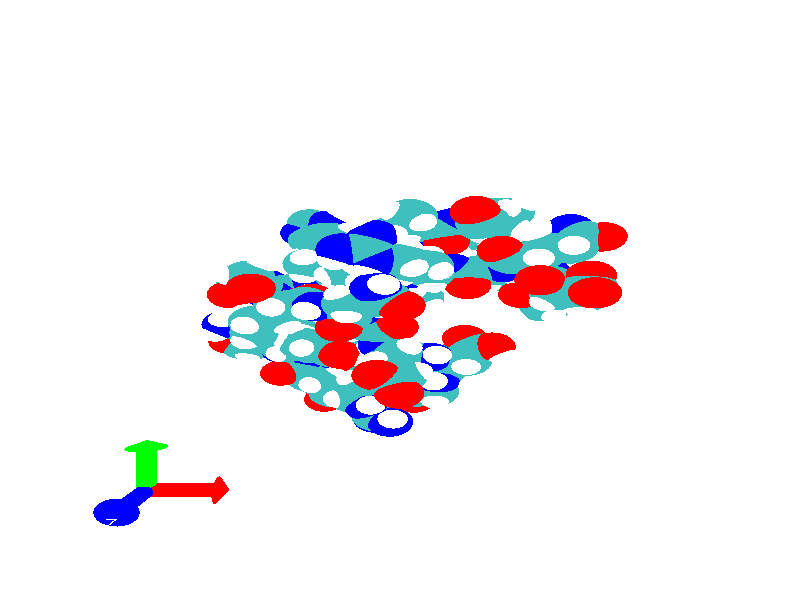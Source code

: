 // 
// Molecular graphics export from VMD 1.9.3
// http://www.ks.uiuc.edu/Research/vmd/
// Requires POV-Ray 3.5 or later
// 
// POV 3.x input script : 38-71.pov 
// try povray +W669 +H834 -I38-71.pov -O38-71.pov.tga +P +X +A +FT +C
#if (version < 3.5) 
#error "VMD POV3DisplayDevice has been compiled for POV-Ray 3.5 or above.\nPlease upgrade POV-Ray or recompile VMD."
#end 
#declare VMD_clip_on=array[3] {0, 0, 0};
#declare VMD_clip=array[3];
#declare VMD_scaledclip=array[3];
#declare VMD_line_width=0.0020;
#macro VMDC ( C1 )
  texture { pigment { rgbt C1 }}
#end
#macro VMD_point (P1, R1, C1)
  #local T = texture { finish { ambient 1.0 diffuse 0.0 phong 0.0 specular 0.0 } pigment { C1 } }
  #if(VMD_clip_on[2])
  intersection {
    sphere {P1, R1 texture {T} #if(VMD_clip_on[1]) clipped_by {VMD_clip[1]} #end no_shadow}
    VMD_clip[2]
  }
  #else
  sphere {P1, R1 texture {T} #if(VMD_clip_on[1]) clipped_by {VMD_clip[1]} #end no_shadow}
  #end
#end
#macro VMD_line (P1, P2, C1)
  #local T = texture { finish { ambient 1.0 diffuse 0.0 phong 0.0 specular 0.0 } pigment { C1 } }
  #if(VMD_clip_on[2])
  intersection {
    cylinder {P1, P2, VMD_line_width texture {T} #if(VMD_clip_on[1]) clipped_by {VMD_clip[1]} #end no_shadow}
    VMD_clip[2]
  }
  #else
  cylinder {P1, P2, VMD_line_width texture {T} #if(VMD_clip_on[1]) clipped_by {VMD_clip[1]} #end no_shadow}
  #end
#end
#macro VMD_sphere (P1, R1, C1)
  #local T = texture { pigment { C1 } }
  #if(VMD_clip_on[2])
  intersection {
    sphere {P1, R1 texture {T} #if(VMD_clip_on[1]) clipped_by {VMD_clip[1]} #end no_shadow}
    VMD_clip[2]
  }
  #else
  sphere {P1, R1 texture {T} #if(VMD_clip_on[1]) clipped_by {VMD_clip[1]} #end no_shadow}
  #end
#end
#macro VMD_cylinder (P1, P2, R1, C1, O1)
  #local T = texture { pigment { C1 } }
  #if(VMD_clip_on[2])
  intersection {
    cylinder {P1, P2, R1 #if(O1) open #end texture {T} #if(VMD_clip_on[1]) clipped_by {VMD_clip[1]} #end no_shadow}
    VMD_clip[2]
  }
  #else
  cylinder {P1, P2, R1 #if(O1) open #end texture {T} #if(VMD_clip_on[1]) clipped_by {VMD_clip[1]} #end no_shadow}
  #end
#end
#macro VMD_cone (P1, P2, R1, C1)
  #local T = texture { pigment { C1 } }
  #if(VMD_clip_on[2])
  intersection {
    cone {P1, R1, P2, VMD_line_width texture {T} #if(VMD_clip_on[1]) clipped_by {VMD_clip[1]} #end no_shadow}
    VMD_clip[2]
  }
  #else
  cone {P1, R1, P2, VMD_line_width texture {T} #if(VMD_clip_on[1]) clipped_by {VMD_clip[1]} #end no_shadow}
  #end
#end
#macro VMD_triangle (P1, P2, P3, N1, N2, N3, C1)
  #local T = texture { pigment { C1 } }
  smooth_triangle {P1, N1, P2, N2, P3, N3 texture {T} #if(VMD_clip_on[1]) clipped_by {VMD_clip[1]} #end no_shadow}
#end
#macro VMD_tricolor (P1, P2, P3, N1, N2, N3, C1, C2, C3)
  #local NX = P2-P1;
  #local NY = P3-P1;
  #local NZ = vcross(NX, NY);
  #local T = texture { pigment {
    average pigment_map {
      [1 gradient x color_map {[0 rgb 0] [1 C2*3]}]
      [1 gradient y color_map {[0 rgb 0] [1 C3*3]}]
      [1 gradient z color_map {[0 rgb 0] [1 C1*3]}]
    }
    matrix <1.01,0,1,0,1.01,1,0,0,1,-.002,-.002,-1>
    matrix <NX.x,NX.y,NX.z,NY.x,NY.y,NY.z,NZ.x,NZ.y,NZ.z,P1.x,P1.y,P1.z>
  } }
  smooth_triangle {P1, N1, P2, N2, P3, N3 texture {T} #if(VMD_clip_on[1]) clipped_by {VMD_clip[1]} #end no_shadow}
#end
camera {
  up <0, 6.0000, 0>
  right <4.8129, 0, 0>
  location <0.0000, 0.0000, -2.0000>
  look_at <0.0000, 0.0000, -0.0000>
  direction <-0.0000, -0.0000, 4.0000>
}
light_source { 
  <-0.1000, 0.1000, -1.0000> 
  color rgb<1.000, 1.000, 1.000> 
  parallel 
  point_at <0.0, 0.0, 0.0> 
}
light_source { 
  <1.0000, 2.0000, -0.5000> 
  color rgb<1.000, 1.000, 1.000> 
  parallel 
  point_at <0.0, 0.0, 0.0> 
}
background {
  color rgb<1.000, 1.000, 1.000>
}
fog {
  distance 3.1250 
  fog_type 1 
  color rgb<1.000, 1.000, 1.000> 
} 
#default { texture {
 finish { ambient 0.000 diffuse 0.650 phong 0.1 phong_size 40.000 specular 0.500 }
} }
// VMD: Starting axes output.
VMD_cylinder(<-0.76205,-0.95,-0>,<-0.54955,-0.95,-0>0.0300,rgbt<1.000,0.000,0.000,0.000>,1)
VMD_triangle(<-0.54955041,-0.91527683,0.051966842>,<-0.54955041,-0.92608225,0.057742462>,<-0.51205039,-0.94999999,-0>,<-0.85749292,-0.28583845,-0.4277876>,<-0.85749292,-0.19688898,-0.47533205>,<-0.85639411,-0.24339278,-0.45535591>,rgbt<1.000,0.000,0.000,0.000>)
VMD_triangle(<-0.54955041,-0.91527683,0.051966842>,<-0.54955041,-0.92608225,0.057742462>,<-0.54955041,-0.94999999,-0>,<-0.99999994,0,-0>,<-0.99999994,0,-0>,<-0.99999994,0,-0>,rgbt<1.000,0.000,0.000,0.000>)
VMD_triangle(<-0.54955041,-0.92608225,0.057742462>,<-0.54955041,-0.93780684,0.061299071>,<-0.51205039,-0.94999999,-0>,<-0.85749292,-0.19688898,-0.47533205>,<-0.85749298,-0.10037322,-0.50460982>,<-0.85639399,-0.1498806,-0.49408996>,rgbt<1.000,0.000,0.000,0.000>)
VMD_triangle(<-0.54955041,-0.92608225,0.057742462>,<-0.54955041,-0.93780684,0.061299071>,<-0.54955041,-0.94999999,-0>,<-0.99999994,0,-0>,<-0.99999994,0,-0>,<-0.99999994,0,-0>,rgbt<1.000,0.000,0.000,0.000>)
VMD_triangle(<-0.54955041,-0.93780684,0.061299071>,<-0.54955041,-0.94999999,0.062499993>,<-0.51205039,-0.94999999,-0>,<-0.85749298,-0.10037322,-0.50460982>,<-0.85749286,-5.5951044e-09,-0.51449573>,<-0.85639405,-0.050608572,-0.51383638>,rgbt<1.000,0.000,0.000,0.000>)
VMD_triangle(<-0.54955041,-0.93780684,0.061299071>,<-0.54955041,-0.94999999,0.062499993>,<-0.54955041,-0.94999999,-0>,<-0.99999994,0,-0>,<-0.99999994,0,-0>,<-0.99999994,0,-0>,rgbt<1.000,0.000,0.000,0.000>)
VMD_triangle(<-0.54955041,-0.94999999,0.062499993>,<-0.54955041,-0.96219313,0.061299071>,<-0.51205039,-0.94999999,-0>,<-0.85749286,-5.5951044e-09,-0.51449573>,<-0.85749298,0.10037323,-0.50460982>,<-0.85639399,0.050608557,-0.51383638>,rgbt<1.000,0.000,0.000,0.000>)
VMD_triangle(<-0.54955041,-0.94999999,0.062499993>,<-0.54955041,-0.96219313,0.061299071>,<-0.54955041,-0.94999999,-0>,<-0.99999994,0,-0>,<-0.99999994,0,-0>,<-0.99999994,0,-0>,rgbt<1.000,0.000,0.000,0.000>)
VMD_triangle(<-0.54955041,-0.96219313,0.061299071>,<-0.54955041,-0.97391772,0.057742462>,<-0.51205039,-0.94999999,-0>,<-0.85749298,0.10037323,-0.50460982>,<-0.85749286,0.19688904,-0.47533205>,<-0.85639405,0.14988065,-0.49408999>,rgbt<1.000,0.000,0.000,0.000>)
VMD_triangle(<-0.54955041,-0.96219313,0.061299071>,<-0.54955041,-0.97391772,0.057742462>,<-0.54955041,-0.94999999,-0>,<-0.99999994,0,-0>,<-0.99999994,0,-0>,<-0.99999994,0,-0>,rgbt<1.000,0.000,0.000,0.000>)
VMD_triangle(<-0.54955041,-0.97391772,0.057742462>,<-0.54955041,-0.98472309,0.051966842>,<-0.51205039,-0.94999999,-0>,<-0.85749286,0.19688904,-0.47533205>,<-0.85749286,0.28583854,-0.42778766>,<-0.85639405,0.24339287,-0.45535594>,rgbt<1.000,0.000,0.000,0.000>)
VMD_triangle(<-0.54955041,-0.97391772,0.057742462>,<-0.54955041,-0.98472309,0.051966842>,<-0.54955041,-0.94999999,-0>,<-0.99999994,0,-0>,<-0.99999994,0,-0>,<-0.99999994,0,-0>,rgbt<1.000,0.000,0.000,0.000>)
VMD_triangle(<-0.54955041,-0.98472309,0.051966842>,<-0.54955041,-0.99419415,0.044194169>,<-0.51205039,-0.94999999,-0>,<-0.85749286,0.28583854,-0.42778766>,<-0.85749292,0.36380336,-0.36380357>,<-0.85639399,0.3275516,-0.39912295>,rgbt<1.000,0.000,0.000,0.000>)
VMD_triangle(<-0.54955041,-0.98472309,0.051966842>,<-0.54955041,-0.99419415,0.044194169>,<-0.54955041,-0.94999999,-0>,<-0.99999994,0,-0>,<-0.99999994,0,-0>,<-0.99999994,0,-0>,rgbt<1.000,0.000,0.000,0.000>)
VMD_triangle(<-0.54955041,-0.99419415,0.044194169>,<-0.54955041,-1.0019668,0.03472314>,<-0.51205039,-0.94999999,-0>,<-0.85749292,0.36380336,-0.36380357>,<-0.8574928,0.42778748,-0.28583848>,<-0.85639399,0.39912269,-0.32755175>,rgbt<1.000,0.000,0.000,0.000>)
VMD_triangle(<-0.54955041,-0.99419415,0.044194169>,<-0.54955041,-1.0019668,0.03472314>,<-0.54955041,-0.94999999,-0>,<-0.99999994,0,-0>,<-0.99999994,0,-0>,<-0.99999994,0,-0>,rgbt<1.000,0.000,0.000,0.000>)
VMD_triangle(<-0.54955041,-1.0019668,0.03472314>,<-0.54955041,-1.0077424,0.023917718>,<-0.51205039,-0.94999999,-0>,<-0.8574928,0.42778748,-0.28583848>,<-0.85749286,0.47533208,-0.19688906>,<-0.85639405,0.455356,-0.24339274>,rgbt<1.000,0.000,0.000,0.000>)
VMD_triangle(<-0.54955041,-1.0019668,0.03472314>,<-0.54955041,-1.0077424,0.023917718>,<-0.54955041,-0.94999999,-0>,<-0.99999994,0,-0>,<-0.99999994,0,-0>,<-0.99999994,0,-0>,rgbt<1.000,0.000,0.000,0.000>)
VMD_triangle(<-0.54955041,-1.0077424,0.023917718>,<-0.54955041,-1.011299,0.012193143>,<-0.51205039,-0.94999999,-0>,<-0.85749286,0.47533208,-0.19688906>,<-0.85749292,0.50460982,-0.10037328>,<-0.85639405,0.49408996,-0.14988077>,rgbt<1.000,0.000,0.000,0.000>)
VMD_triangle(<-0.54955041,-1.0077424,0.023917718>,<-0.54955041,-1.011299,0.012193143>,<-0.54955041,-0.94999999,-0>,<-0.99999994,0,-0>,<-0.99999994,0,-0>,<-0.99999994,0,-0>,rgbt<1.000,0.000,0.000,0.000>)
VMD_triangle(<-0.54955041,-1.011299,0.012193143>,<-0.54955041,-1.0124999,-1.8626451e-09>,<-0.51205039,-0.94999999,-0>,<-0.85749292,0.50460982,-0.10037328>,<-0.85749286,0.51449573,-1.1190209e-08>,<-0.85639399,0.51383638,-0.050608557>,rgbt<1.000,0.000,0.000,0.000>)
VMD_triangle(<-0.54955041,-1.011299,0.012193143>,<-0.54955041,-1.0124999,-1.8626451e-09>,<-0.54955041,-0.94999999,-0>,<-0.99999994,0,-0>,<-0.99999994,0,-0>,<-0.99999994,0,-0>,rgbt<1.000,0.000,0.000,0.000>)
VMD_triangle(<-0.54955041,-1.0124999,-1.8626451e-09>,<-0.54955041,-1.011299,-0.012193151>,<-0.51205039,-0.94999999,-0>,<-0.85749286,0.51449573,-1.1190209e-08>,<-0.85749298,0.50460988,0.10037316>,<-0.85639405,0.51383644,0.050608542>,rgbt<1.000,0.000,0.000,0.000>)
VMD_triangle(<-0.54955041,-1.0124999,-1.8626451e-09>,<-0.54955041,-1.011299,-0.012193151>,<-0.54955041,-0.94999999,-0>,<-0.99999994,0,-0>,<-0.99999994,0,-0>,<-0.99999994,0,-0>,rgbt<1.000,0.000,0.000,0.000>)
VMD_triangle(<-0.54955041,-1.011299,-0.012193151>,<-0.54955041,-1.0077424,-0.023917725>,<-0.51205039,-0.94999999,-0>,<-0.85749298,0.50460988,0.10037316>,<-0.85749304,0.47533202,0.19688903>,<-0.85639405,0.49408996,0.1498805>,rgbt<1.000,0.000,0.000,0.000>)
VMD_triangle(<-0.54955041,-1.011299,-0.012193151>,<-0.54955041,-1.0077424,-0.023917725>,<-0.54955041,-0.94999999,-0>,<-0.99999994,0,-0>,<-0.99999994,0,-0>,<-0.99999994,0,-0>,rgbt<1.000,0.000,0.000,0.000>)
VMD_triangle(<-0.54955041,-1.0077424,-0.023917725>,<-0.54955041,-1.0019668,-0.034723148>,<-0.51205039,-0.94999999,-0>,<-0.85749304,0.47533202,0.19688903>,<-0.85749292,0.42778742,0.28583866>,<-0.85639411,0.45535576,0.24339291>,rgbt<1.000,0.000,0.000,0.000>)
VMD_triangle(<-0.54955041,-1.0077424,-0.023917725>,<-0.54955041,-1.0019668,-0.034723148>,<-0.54955041,-0.94999999,-0>,<-0.99999994,0,-0>,<-0.99999994,0,-0>,<-0.99999994,0,-0>,rgbt<1.000,0.000,0.000,0.000>)
VMD_triangle(<-0.54955041,-1.0019668,-0.034723148>,<-0.54955041,-0.99419415,-0.044194184>,<-0.51205039,-0.94999999,-0>,<-0.85749292,0.42778742,0.28583866>,<-0.85749286,0.36380327,0.36380363>,<-0.85639393,0.39912269,0.32755181>,rgbt<1.000,0.000,0.000,0.000>)
VMD_triangle(<-0.54955041,-1.0019668,-0.034723148>,<-0.54955041,-0.99419415,-0.044194184>,<-0.54955041,-0.94999999,-0>,<-0.99999994,0,-0>,<-0.99999994,0,-0>,<-0.99999994,0,-0>,rgbt<1.000,0.000,0.000,0.000>)
VMD_triangle(<-0.54955041,-0.99419415,-0.044194184>,<-0.54955041,-0.98472309,-0.051966857>,<-0.51205039,-0.94999999,-0>,<-0.85749286,0.36380327,0.36380363>,<-0.85749286,0.28583831,0.42778772>,<-0.85639411,0.32755148,0.39912307>,rgbt<1.000,0.000,0.000,0.000>)
VMD_triangle(<-0.54955041,-0.99419415,-0.044194184>,<-0.54955041,-0.98472309,-0.051966857>,<-0.54955041,-0.94999999,-0>,<-0.99999994,0,-0>,<-0.99999994,0,-0>,<-0.99999994,0,-0>,rgbt<1.000,0.000,0.000,0.000>)
VMD_triangle(<-0.54955041,-0.98472309,-0.051966857>,<-0.54955041,-0.97391766,-0.057742476>,<-0.51205039,-0.94999999,-0>,<-0.85749286,0.28583831,0.42778772>,<-0.85749286,0.19688876,0.47533217>,<-0.85639405,0.24339262,0.45535606>,rgbt<1.000,0.000,0.000,0.000>)
VMD_triangle(<-0.54955041,-0.98472309,-0.051966857>,<-0.54955041,-0.97391766,-0.057742476>,<-0.54955041,-0.94999999,-0>,<-0.99999994,0,-0>,<-0.99999994,0,-0>,<-0.99999994,0,-0>,rgbt<1.000,0.000,0.000,0.000>)
VMD_triangle(<-0.54955041,-0.97391766,-0.057742476>,<-0.54955041,-0.96219307,-0.061299078>,<-0.51205039,-0.94999999,-0>,<-0.85749286,0.19688876,0.47533217>,<-0.85749286,0.10037292,0.50460988>,<-0.85639405,0.1498803,0.49409008>,rgbt<1.000,0.000,0.000,0.000>)
VMD_triangle(<-0.54955041,-0.97391766,-0.057742476>,<-0.54955041,-0.96219307,-0.061299078>,<-0.54955041,-0.94999999,-0>,<-0.99999994,0,-0>,<-0.99999994,0,-0>,<-0.99999994,0,-0>,rgbt<1.000,0.000,0.000,0.000>)
VMD_triangle(<-0.54955041,-0.96219307,-0.061299078>,<-0.54955041,-0.94999993,-0.062499993>,<-0.51205039,-0.94999999,-0>,<-0.85749286,0.10037292,0.50460988>,<-0.85749286,-2.6483497e-07,0.51449573>,<-0.85639405,0.050608281,0.51383644>,rgbt<1.000,0.000,0.000,0.000>)
VMD_triangle(<-0.54955041,-0.96219307,-0.061299078>,<-0.54955041,-0.94999993,-0.062499993>,<-0.54955041,-0.94999999,-0>,<-0.99999994,0,-0>,<-0.99999994,0,-0>,<-0.99999994,0,-0>,rgbt<1.000,0.000,0.000,0.000>)
VMD_triangle(<-0.54955041,-0.94999993,-0.062499993>,<-0.54955041,-0.93780679,-0.061299063>,<-0.51205039,-0.94999999,-0>,<-0.85749286,-2.6483497e-07,0.51449573>,<-0.85749298,-0.10037369,0.50460976>,<-0.85639405,-0.050608814,0.51383638>,rgbt<1.000,0.000,0.000,0.000>)
VMD_triangle(<-0.54955041,-0.94999993,-0.062499993>,<-0.54955041,-0.93780679,-0.061299063>,<-0.54955041,-0.94999999,-0>,<-0.99999994,0,-0>,<-0.99999994,0,-0>,<-0.99999994,0,-0>,rgbt<1.000,0.000,0.000,0.000>)
VMD_triangle(<-0.54955041,-0.93780679,-0.061299063>,<-0.54955041,-0.92608225,-0.057742439>,<-0.51205039,-0.94999999,-0>,<-0.85749298,-0.10037369,0.50460976>,<-0.85749286,-0.19688949,0.47533187>,<-0.85639405,-0.14988129,0.49408984>,rgbt<1.000,0.000,0.000,0.000>)
VMD_triangle(<-0.54955041,-0.93780679,-0.061299063>,<-0.54955041,-0.92608225,-0.057742439>,<-0.54955041,-0.94999999,-0>,<-0.99999994,0,-0>,<-0.99999994,0,-0>,<-0.99999994,0,-0>,rgbt<1.000,0.000,0.000,0.000>)
VMD_triangle(<-0.54955041,-0.92608225,-0.057742439>,<-0.54955041,-0.91527683,-0.051966809>,<-0.51205039,-0.94999999,-0>,<-0.85749286,-0.19688949,0.47533187>,<-0.8574928,-0.28583875,0.42778727>,<-0.85639399,-0.24339311,0.4553557>,rgbt<1.000,0.000,0.000,0.000>)
VMD_triangle(<-0.54955041,-0.92608225,-0.057742439>,<-0.54955041,-0.91527683,-0.051966809>,<-0.54955041,-0.94999999,-0>,<-0.99999994,0,-0>,<-0.99999994,0,-0>,<-0.99999994,0,-0>,rgbt<1.000,0.000,0.000,0.000>)
VMD_triangle(<-0.54955041,-0.91527683,-0.051966809>,<-0.54955041,-0.90580577,-0.044194125>,<-0.51205039,-0.94999999,-0>,<-0.8574928,-0.28583875,0.42778727>,<-0.85749286,-0.36380371,0.36380306>,<-0.85639399,-0.32755187,0.39912254>,rgbt<1.000,0.000,0.000,0.000>)
VMD_triangle(<-0.54955041,-0.91527683,-0.051966809>,<-0.54955041,-0.90580577,-0.044194125>,<-0.54955041,-0.94999999,-0>,<-0.99999994,0,-0>,<-0.99999994,0,-0>,<-0.99999994,0,-0>,rgbt<1.000,0.000,0.000,0.000>)
VMD_triangle(<-0.54955041,-0.90580577,-0.044194125>,<-0.54955041,-0.89803308,-0.034723077>,<-0.51205039,-0.94999999,-0>,<-0.85749286,-0.36380371,0.36380306>,<-0.85749292,-0.4277879,0.28583801>,<-0.85639405,-0.39912319,0.32755128>,rgbt<1.000,0.000,0.000,0.000>)
VMD_triangle(<-0.54955041,-0.90580577,-0.044194125>,<-0.54955041,-0.89803308,-0.034723077>,<-0.54955041,-0.94999999,-0>,<-0.99999994,0,-0>,<-0.99999994,0,-0>,<-0.99999994,0,-0>,rgbt<1.000,0.000,0.000,0.000>)
VMD_triangle(<-0.54955041,-0.89803308,-0.034723077>,<-0.54955041,-0.89225751,-0.023917641>,<-0.51205039,-0.94999999,-0>,<-0.85749292,-0.4277879,0.28583801>,<-0.85749286,-0.47533229,0.19688842>,<-0.85639411,-0.45535621,0.24339221>,rgbt<1.000,0.000,0.000,0.000>)
VMD_triangle(<-0.54955041,-0.89803308,-0.034723077>,<-0.54955041,-0.89225751,-0.023917641>,<-0.54955041,-0.94999999,-0>,<-0.99999994,0,-0>,<-0.99999994,0,-0>,<-0.99999994,0,-0>,rgbt<1.000,0.000,0.000,0.000>)
VMD_triangle(<-0.54955041,-0.89225751,-0.023917641>,<-0.54955041,-0.8887009,-0.012193067>,<-0.51205039,-0.94999999,-0>,<-0.85749286,-0.47533229,0.19688842>,<-0.85749298,-0.50461,0.10037266>,<-0.85639405,-0.49409017,0.14988004>,rgbt<1.000,0.000,0.000,0.000>)
VMD_triangle(<-0.54955041,-0.89225751,-0.023917641>,<-0.54955041,-0.8887009,-0.012193067>,<-0.54955041,-0.94999999,-0>,<-0.99999994,0,-0>,<-0.99999994,0,-0>,<-0.99999994,0,-0>,rgbt<1.000,0.000,0.000,0.000>)
VMD_triangle(<-0.54955041,-0.8887009,-0.012193067>,<-0.54955041,-0.88749999,8.3819032e-08>,<-0.51205039,-0.94999999,-0>,<-0.85749298,-0.50461,0.10037266>,<-0.85749286,-0.51449573,-6.6581742e-07>,<-0.85639405,-0.5138365,0.05060802>,rgbt<1.000,0.000,0.000,0.000>)
VMD_triangle(<-0.54955041,-0.8887009,-0.012193067>,<-0.54955041,-0.88749999,8.3819032e-08>,<-0.54955041,-0.94999999,-0>,<-0.99999994,0,-0>,<-0.99999994,0,-0>,<-0.99999994,0,-0>,rgbt<1.000,0.000,0.000,0.000>)
VMD_triangle(<-0.54955041,-0.88749999,8.3819032e-08>,<-0.54955041,-0.88870096,0.012193227>,<-0.51205039,-0.94999999,-0>,<-0.85749286,-0.51449573,-6.6581742e-07>,<-0.85749298,-0.50460976,-0.10037381>,<-0.85639399,-0.51383632,-0.050609343>,rgbt<1.000,0.000,0.000,0.000>)
VMD_triangle(<-0.54955041,-0.88749999,8.3819032e-08>,<-0.54955041,-0.88870096,0.012193227>,<-0.54955041,-0.94999999,-0>,<-0.99999994,0,-0>,<-0.99999994,0,-0>,<-0.99999994,0,-0>,rgbt<1.000,0.000,0.000,0.000>)
VMD_triangle(<-0.54955041,-0.88870096,0.012193227>,<-0.54955041,-0.89225757,0.023917798>,<-0.51205039,-0.94999999,-0>,<-0.85749298,-0.50460976,-0.10037381>,<-0.85749298,-0.4753319,-0.19688962>,<-0.85639411,-0.49408984,-0.14988102>,rgbt<1.000,0.000,0.000,0.000>)
VMD_triangle(<-0.54955041,-0.88870096,0.012193227>,<-0.54955041,-0.89225757,0.023917798>,<-0.54955041,-0.94999999,-0>,<-0.99999994,0,-0>,<-0.99999994,0,-0>,<-0.99999994,0,-0>,rgbt<1.000,0.000,0.000,0.000>)
VMD_triangle(<-0.54955041,-0.89225757,0.023917798>,<-0.54955041,-0.8980332,0.034723215>,<-0.51205039,-0.94999999,-0>,<-0.85749298,-0.4753319,-0.19688962>,<-0.85749286,-0.4277871,-0.2858392>,<-0.85639411,-0.45535564,-0.2433936>,rgbt<1.000,0.000,0.000,0.000>)
VMD_triangle(<-0.54955041,-0.89225757,0.023917798>,<-0.54955041,-0.8980332,0.034723215>,<-0.54955041,-0.94999999,-0>,<-0.99999994,0,-0>,<-0.99999994,0,-0>,<-0.99999994,0,-0>,rgbt<1.000,0.000,0.000,0.000>)
VMD_triangle(<-0.54955041,-0.8980332,0.034723215>,<-0.54955041,-0.90580589,0.04419424>,<-0.51205039,-0.94999999,-0>,<-0.85749286,-0.4277871,-0.2858392>,<-0.85749298,-0.36380282,-0.36380407>,<-0.85639405,-0.39912227,-0.32755232>,rgbt<1.000,0.000,0.000,0.000>)
VMD_triangle(<-0.54955041,-0.8980332,0.034723215>,<-0.54955041,-0.90580589,0.04419424>,<-0.54955041,-0.94999999,-0>,<-0.99999994,0,-0>,<-0.99999994,0,-0>,<-0.99999994,0,-0>,rgbt<1.000,0.000,0.000,0.000>)
VMD_triangle(<-0.54955041,-0.90580589,0.04419424>,<-0.54955041,-0.91527694,0.051966902>,<-0.51205039,-0.94999999,-0>,<-0.85749298,-0.36380282,-0.36380407>,<-0.85749286,-0.2858378,-0.42778811>,<-0.85639405,-0.32755092,-0.39912337>,rgbt<1.000,0.000,0.000,0.000>)
VMD_triangle(<-0.54955041,-0.90580589,0.04419424>,<-0.54955041,-0.91527694,0.051966902>,<-0.54955041,-0.94999999,-0>,<-0.99999994,0,-0>,<-0.99999994,0,-0>,<-0.99999994,0,-0>,rgbt<1.000,0.000,0.000,0.000>)
VMD_cylinder(<-0.76205,-0.95,-0>,<-0.76205,-0.7375,-0>0.0300,rgbt<0.000,1.000,0.000,0.000>,1)
VMD_triangle(<-0.79677355,-0.73749995,0.051966842>,<-0.78596812,-0.73749995,0.057742462>,<-0.76205039,-0.69999999,-0>,<0.28583845,-0.85749292,-0.4277876>,<0.19688901,-0.85749298,-0.47533208>,<0.24339278,-0.85639411,-0.45535591>,rgbt<0.000,1.000,0.000,0.000>)
VMD_triangle(<-0.79677355,-0.73749995,0.051966842>,<-0.78596812,-0.73749995,0.057742462>,<-0.76205039,-0.73749995,-0>,<0,-0.99999994,-0>,<0,-0.99999994,-0>,<0,-0.99999994,-0>,rgbt<0.000,1.000,0.000,0.000>)
VMD_triangle(<-0.78596812,-0.73749995,0.057742462>,<-0.77424353,-0.73749995,0.061299071>,<-0.76205039,-0.69999999,-0>,<0.19688901,-0.85749298,-0.47533208>,<0.10037322,-0.85749298,-0.50460982>,<0.1498806,-0.85639399,-0.49408996>,rgbt<0.000,1.000,0.000,0.000>)
VMD_triangle(<-0.78596812,-0.73749995,0.057742462>,<-0.77424353,-0.73749995,0.061299071>,<-0.76205039,-0.73749995,-0>,<0,-0.99999994,-0>,<0,-0.99999994,-0>,<0,-0.99999994,-0>,rgbt<0.000,1.000,0.000,0.000>)
VMD_triangle(<-0.77424353,-0.73749995,0.061299071>,<-0.76205039,-0.73749995,0.062499993>,<-0.76205039,-0.69999999,-0>,<0.10037322,-0.85749298,-0.50460982>,<5.5951044e-09,-0.85749286,-0.51449573>,<0.050608572,-0.85639405,-0.51383638>,rgbt<0.000,1.000,0.000,0.000>)
VMD_triangle(<-0.77424353,-0.73749995,0.061299071>,<-0.76205039,-0.73749995,0.062499993>,<-0.76205039,-0.73749995,-0>,<0,-0.99999994,-0>,<0,-0.99999994,-0>,<0,-0.99999994,-0>,rgbt<0.000,1.000,0.000,0.000>)
VMD_triangle(<-0.76205039,-0.73749995,0.062499993>,<-0.74985725,-0.73749995,0.061299071>,<-0.76205039,-0.69999999,-0>,<5.5951044e-09,-0.85749286,-0.51449573>,<-0.10037323,-0.85749298,-0.50460982>,<-0.050608557,-0.85639399,-0.51383638>,rgbt<0.000,1.000,0.000,0.000>)
VMD_triangle(<-0.76205039,-0.73749995,0.062499993>,<-0.74985725,-0.73749995,0.061299071>,<-0.76205039,-0.73749995,-0>,<0,-0.99999994,-0>,<0,-0.99999994,-0>,<0,-0.99999994,-0>,rgbt<0.000,1.000,0.000,0.000>)
VMD_triangle(<-0.74985725,-0.73749995,0.061299071>,<-0.73813266,-0.73749995,0.057742462>,<-0.76205039,-0.69999999,-0>,<-0.10037323,-0.85749298,-0.50460982>,<-0.19688904,-0.85749286,-0.47533205>,<-0.14988065,-0.85639405,-0.49408999>,rgbt<0.000,1.000,0.000,0.000>)
VMD_triangle(<-0.74985725,-0.73749995,0.061299071>,<-0.73813266,-0.73749995,0.057742462>,<-0.76205039,-0.73749995,-0>,<0,-0.99999994,-0>,<0,-0.99999994,-0>,<0,-0.99999994,-0>,rgbt<0.000,1.000,0.000,0.000>)
VMD_triangle(<-0.73813266,-0.73749995,0.057742462>,<-0.72732729,-0.73749995,0.051966842>,<-0.76205039,-0.69999999,-0>,<-0.19688904,-0.85749286,-0.47533205>,<-0.28583854,-0.85749286,-0.42778766>,<-0.24339287,-0.85639405,-0.45535594>,rgbt<0.000,1.000,0.000,0.000>)
VMD_triangle(<-0.73813266,-0.73749995,0.057742462>,<-0.72732729,-0.73749995,0.051966842>,<-0.76205039,-0.73749995,-0>,<0,-0.99999994,-0>,<0,-0.99999994,-0>,<0,-0.99999994,-0>,rgbt<0.000,1.000,0.000,0.000>)
VMD_triangle(<-0.72732729,-0.73749995,0.051966842>,<-0.71785623,-0.73749995,0.044194169>,<-0.76205039,-0.69999999,-0>,<-0.28583854,-0.85749286,-0.42778766>,<-0.36380336,-0.85749292,-0.36380357>,<-0.3275516,-0.85639399,-0.39912295>,rgbt<0.000,1.000,0.000,0.000>)
VMD_triangle(<-0.72732729,-0.73749995,0.051966842>,<-0.71785623,-0.73749995,0.044194169>,<-0.76205039,-0.73749995,-0>,<0,-0.99999994,-0>,<0,-0.99999994,-0>,<0,-0.99999994,-0>,rgbt<0.000,1.000,0.000,0.000>)
VMD_triangle(<-0.71785623,-0.73749995,0.044194169>,<-0.71008354,-0.73749995,0.03472314>,<-0.76205039,-0.69999999,-0>,<-0.36380336,-0.85749292,-0.36380357>,<-0.42778757,-0.85749298,-0.28583854>,<-0.39912269,-0.85639399,-0.32755175>,rgbt<0.000,1.000,0.000,0.000>)
VMD_triangle(<-0.71785623,-0.73749995,0.044194169>,<-0.71008354,-0.73749995,0.03472314>,<-0.76205039,-0.73749995,-0>,<0,-0.99999994,-0>,<0,-0.99999994,-0>,<0,-0.99999994,-0>,rgbt<0.000,1.000,0.000,0.000>)
VMD_triangle(<-0.71008354,-0.73749995,0.03472314>,<-0.70430791,-0.73749995,0.023917718>,<-0.76205039,-0.69999999,-0>,<-0.42778757,-0.85749298,-0.28583854>,<-0.47533205,-0.85749286,-0.19688904>,<-0.455356,-0.85639405,-0.24339274>,rgbt<0.000,1.000,0.000,0.000>)
VMD_triangle(<-0.71008354,-0.73749995,0.03472314>,<-0.70430791,-0.73749995,0.023917718>,<-0.76205039,-0.73749995,-0>,<0,-0.99999994,-0>,<0,-0.99999994,-0>,<0,-0.99999994,-0>,rgbt<0.000,1.000,0.000,0.000>)
VMD_triangle(<-0.70430791,-0.73749995,0.023917718>,<-0.7007513,-0.73749995,0.012193143>,<-0.76205039,-0.69999999,-0>,<-0.47533205,-0.85749286,-0.19688904>,<-0.50460982,-0.85749298,-0.10037329>,<-0.4940899,-0.85639399,-0.14988075>,rgbt<0.000,1.000,0.000,0.000>)
VMD_triangle(<-0.70430791,-0.73749995,0.023917718>,<-0.7007513,-0.73749995,0.012193143>,<-0.76205039,-0.73749995,-0>,<0,-0.99999994,-0>,<0,-0.99999994,-0>,<0,-0.99999994,-0>,rgbt<0.000,1.000,0.000,0.000>)
VMD_triangle(<-0.7007513,-0.73749995,0.012193143>,<-0.69955039,-0.73749995,-1.8626451e-09>,<-0.76205039,-0.69999999,-0>,<-0.50460982,-0.85749298,-0.10037329>,<-0.51449573,-0.85749286,-1.1190209e-08>,<-0.51383638,-0.85639399,-0.050608557>,rgbt<0.000,1.000,0.000,0.000>)
VMD_triangle(<-0.7007513,-0.73749995,0.012193143>,<-0.69955039,-0.73749995,-1.8626451e-09>,<-0.76205039,-0.73749995,-0>,<0,-0.99999994,-0>,<0,-0.99999994,-0>,<0,-0.99999994,-0>,rgbt<0.000,1.000,0.000,0.000>)
VMD_triangle(<-0.69955039,-0.73749995,-1.8626451e-09>,<-0.7007513,-0.73749995,-0.012193151>,<-0.76205039,-0.69999999,-0>,<-0.51449573,-0.85749286,-1.1190209e-08>,<-0.50460988,-0.85749298,0.10037316>,<-0.51383644,-0.85639405,0.050608542>,rgbt<0.000,1.000,0.000,0.000>)
VMD_triangle(<-0.69955039,-0.73749995,-1.8626451e-09>,<-0.7007513,-0.73749995,-0.012193151>,<-0.76205039,-0.73749995,-0>,<0,-0.99999994,-0>,<0,-0.99999994,-0>,<0,-0.99999994,-0>,rgbt<0.000,1.000,0.000,0.000>)
VMD_triangle(<-0.7007513,-0.73749995,-0.012193151>,<-0.70430791,-0.73749995,-0.023917725>,<-0.76205039,-0.69999999,-0>,<-0.50460988,-0.85749298,0.10037316>,<-0.47533202,-0.85749304,0.19688903>,<-0.49408996,-0.85639405,0.1498805>,rgbt<0.000,1.000,0.000,0.000>)
VMD_triangle(<-0.7007513,-0.73749995,-0.012193151>,<-0.70430791,-0.73749995,-0.023917725>,<-0.76205039,-0.73749995,-0>,<0,-0.99999994,-0>,<0,-0.99999994,-0>,<0,-0.99999994,-0>,rgbt<0.000,1.000,0.000,0.000>)
VMD_triangle(<-0.70430791,-0.73749995,-0.023917725>,<-0.71008354,-0.73749995,-0.034723148>,<-0.76205039,-0.69999999,-0>,<-0.47533202,-0.85749304,0.19688903>,<-0.42778742,-0.85749292,0.28583866>,<-0.45535576,-0.85639411,0.24339291>,rgbt<0.000,1.000,0.000,0.000>)
VMD_triangle(<-0.70430791,-0.73749995,-0.023917725>,<-0.71008354,-0.73749995,-0.034723148>,<-0.76205039,-0.73749995,-0>,<0,-0.99999994,-0>,<0,-0.99999994,-0>,<0,-0.99999994,-0>,rgbt<0.000,1.000,0.000,0.000>)
VMD_triangle(<-0.71008354,-0.73749995,-0.034723148>,<-0.71785623,-0.73749995,-0.044194184>,<-0.76205039,-0.69999999,-0>,<-0.42778742,-0.85749292,0.28583866>,<-0.3638033,-0.85749286,0.36380363>,<-0.39912269,-0.85639393,0.32755181>,rgbt<0.000,1.000,0.000,0.000>)
VMD_triangle(<-0.71008354,-0.73749995,-0.034723148>,<-0.71785623,-0.73749995,-0.044194184>,<-0.76205039,-0.73749995,-0>,<0,-0.99999994,-0>,<0,-0.99999994,-0>,<0,-0.99999994,-0>,rgbt<0.000,1.000,0.000,0.000>)
VMD_triangle(<-0.71785623,-0.73749995,-0.044194184>,<-0.72732729,-0.73749995,-0.051966857>,<-0.76205039,-0.69999999,-0>,<-0.3638033,-0.85749286,0.36380363>,<-0.28583837,-0.85749292,0.42778778>,<-0.32755148,-0.85639399,0.39912304>,rgbt<0.000,1.000,0.000,0.000>)
VMD_triangle(<-0.71785623,-0.73749995,-0.044194184>,<-0.72732729,-0.73749995,-0.051966857>,<-0.76205039,-0.73749995,-0>,<0,-0.99999994,-0>,<0,-0.99999994,-0>,<0,-0.99999994,-0>,rgbt<0.000,1.000,0.000,0.000>)
VMD_triangle(<-0.72732729,-0.73749995,-0.051966857>,<-0.73813272,-0.73749995,-0.057742476>,<-0.76205039,-0.69999999,-0>,<-0.28583837,-0.85749292,0.42778778>,<-0.19688876,-0.85749286,0.47533217>,<-0.24339262,-0.85639405,0.45535606>,rgbt<0.000,1.000,0.000,0.000>)
VMD_triangle(<-0.72732729,-0.73749995,-0.051966857>,<-0.73813272,-0.73749995,-0.057742476>,<-0.76205039,-0.73749995,-0>,<0,-0.99999994,-0>,<0,-0.99999994,-0>,<0,-0.99999994,-0>,rgbt<0.000,1.000,0.000,0.000>)
VMD_triangle(<-0.73813272,-0.73749995,-0.057742476>,<-0.74985731,-0.73749995,-0.061299078>,<-0.76205039,-0.69999999,-0>,<-0.19688876,-0.85749286,0.47533217>,<-0.10037292,-0.85749286,0.50460988>,<-0.1498803,-0.85639405,0.49409008>,rgbt<0.000,1.000,0.000,0.000>)
VMD_triangle(<-0.73813272,-0.73749995,-0.057742476>,<-0.74985731,-0.73749995,-0.061299078>,<-0.76205039,-0.73749995,-0>,<0,-0.99999994,-0>,<0,-0.99999994,-0>,<0,-0.99999994,-0>,rgbt<0.000,1.000,0.000,0.000>)
VMD_triangle(<-0.74985731,-0.73749995,-0.061299078>,<-0.76205045,-0.73749995,-0.062499993>,<-0.76205039,-0.69999999,-0>,<-0.10037292,-0.85749286,0.50460988>,<2.6483497e-07,-0.85749286,0.51449573>,<-0.050608281,-0.85639405,0.51383644>,rgbt<0.000,1.000,0.000,0.000>)
VMD_triangle(<-0.74985731,-0.73749995,-0.061299078>,<-0.76205045,-0.73749995,-0.062499993>,<-0.76205039,-0.73749995,-0>,<0,-0.99999994,-0>,<0,-0.99999994,-0>,<0,-0.99999994,-0>,rgbt<0.000,1.000,0.000,0.000>)
VMD_triangle(<-0.76205045,-0.73749995,-0.062499993>,<-0.77424359,-0.73749995,-0.061299063>,<-0.76205039,-0.69999999,-0>,<2.6483497e-07,-0.85749286,0.51449573>,<0.10037368,-0.85749286,0.5046097>,<0.050608814,-0.85639405,0.51383638>,rgbt<0.000,1.000,0.000,0.000>)
VMD_triangle(<-0.76205045,-0.73749995,-0.062499993>,<-0.77424359,-0.73749995,-0.061299063>,<-0.76205039,-0.73749995,-0>,<0,-0.99999994,-0>,<0,-0.99999994,-0>,<0,-0.99999994,-0>,rgbt<0.000,1.000,0.000,0.000>)
VMD_triangle(<-0.77424359,-0.73749995,-0.061299063>,<-0.78596812,-0.73749995,-0.057742439>,<-0.76205039,-0.69999999,-0>,<0.10037368,-0.85749286,0.5046097>,<0.19688949,-0.85749286,0.47533187>,<0.14988129,-0.85639405,0.49408984>,rgbt<0.000,1.000,0.000,0.000>)
VMD_triangle(<-0.77424359,-0.73749995,-0.061299063>,<-0.78596812,-0.73749995,-0.057742439>,<-0.76205039,-0.73749995,-0>,<0,-0.99999994,-0>,<0,-0.99999994,-0>,<0,-0.99999994,-0>,rgbt<0.000,1.000,0.000,0.000>)
VMD_triangle(<-0.78596812,-0.73749995,-0.057742439>,<-0.79677355,-0.73749995,-0.051966809>,<-0.76205039,-0.69999999,-0>,<0.19688949,-0.85749286,0.47533187>,<0.28583875,-0.8574928,0.42778727>,<0.24339311,-0.85639399,0.4553557>,rgbt<0.000,1.000,0.000,0.000>)
VMD_triangle(<-0.78596812,-0.73749995,-0.057742439>,<-0.79677355,-0.73749995,-0.051966809>,<-0.76205039,-0.73749995,-0>,<0,-0.99999994,-0>,<0,-0.99999994,-0>,<0,-0.99999994,-0>,rgbt<0.000,1.000,0.000,0.000>)
VMD_triangle(<-0.79677355,-0.73749995,-0.051966809>,<-0.80624461,-0.73749995,-0.044194125>,<-0.76205039,-0.69999999,-0>,<0.28583875,-0.8574928,0.42778727>,<0.36380371,-0.85749286,0.36380306>,<0.32755187,-0.85639399,0.39912254>,rgbt<0.000,1.000,0.000,0.000>)
VMD_triangle(<-0.79677355,-0.73749995,-0.051966809>,<-0.80624461,-0.73749995,-0.044194125>,<-0.76205039,-0.73749995,-0>,<0,-0.99999994,-0>,<0,-0.99999994,-0>,<0,-0.99999994,-0>,rgbt<0.000,1.000,0.000,0.000>)
VMD_triangle(<-0.80624461,-0.73749995,-0.044194125>,<-0.8140173,-0.73749995,-0.034723077>,<-0.76205039,-0.69999999,-0>,<0.36380371,-0.85749286,0.36380306>,<0.4277879,-0.85749292,0.28583801>,<0.39912319,-0.85639405,0.32755128>,rgbt<0.000,1.000,0.000,0.000>)
VMD_triangle(<-0.80624461,-0.73749995,-0.044194125>,<-0.8140173,-0.73749995,-0.034723077>,<-0.76205039,-0.73749995,-0>,<0,-0.99999994,-0>,<0,-0.99999994,-0>,<0,-0.99999994,-0>,rgbt<0.000,1.000,0.000,0.000>)
VMD_triangle(<-0.8140173,-0.73749995,-0.034723077>,<-0.81979287,-0.73749995,-0.023917641>,<-0.76205039,-0.69999999,-0>,<0.4277879,-0.85749292,0.28583801>,<0.47533229,-0.85749286,0.19688842>,<0.45535621,-0.85639411,0.24339221>,rgbt<0.000,1.000,0.000,0.000>)
VMD_triangle(<-0.8140173,-0.73749995,-0.034723077>,<-0.81979287,-0.73749995,-0.023917641>,<-0.76205039,-0.73749995,-0>,<0,-0.99999994,-0>,<0,-0.99999994,-0>,<0,-0.99999994,-0>,rgbt<0.000,1.000,0.000,0.000>)
VMD_triangle(<-0.81979287,-0.73749995,-0.023917641>,<-0.82334948,-0.73749995,-0.012193067>,<-0.76205039,-0.69999999,-0>,<0.47533229,-0.85749286,0.19688842>,<0.50461,-0.85749298,0.10037266>,<0.49409017,-0.85639405,0.14988004>,rgbt<0.000,1.000,0.000,0.000>)
VMD_triangle(<-0.81979287,-0.73749995,-0.023917641>,<-0.82334948,-0.73749995,-0.012193067>,<-0.76205039,-0.73749995,-0>,<0,-0.99999994,-0>,<0,-0.99999994,-0>,<0,-0.99999994,-0>,rgbt<0.000,1.000,0.000,0.000>)
VMD_triangle(<-0.82334948,-0.73749995,-0.012193067>,<-0.82455039,-0.73749995,8.3819032e-08>,<-0.76205039,-0.69999999,-0>,<0.50461,-0.85749298,0.10037266>,<0.51449573,-0.85749286,-6.6581742e-07>,<0.5138365,-0.85639405,0.05060802>,rgbt<0.000,1.000,0.000,0.000>)
VMD_triangle(<-0.82334948,-0.73749995,-0.012193067>,<-0.82455039,-0.73749995,8.3819032e-08>,<-0.76205039,-0.73749995,-0>,<0,-0.99999994,-0>,<0,-0.99999994,-0>,<0,-0.99999994,-0>,rgbt<0.000,1.000,0.000,0.000>)
VMD_triangle(<-0.82455039,-0.73749995,8.3819032e-08>,<-0.82334948,-0.73749995,0.012193227>,<-0.76205039,-0.69999999,-0>,<0.51449573,-0.85749286,-6.6581742e-07>,<0.5046097,-0.85749292,-0.1003738>,<0.51383632,-0.85639399,-0.050609343>,rgbt<0.000,1.000,0.000,0.000>)
VMD_triangle(<-0.82455039,-0.73749995,8.3819032e-08>,<-0.82334948,-0.73749995,0.012193227>,<-0.76205039,-0.73749995,-0>,<0,-0.99999994,-0>,<0,-0.99999994,-0>,<0,-0.99999994,-0>,rgbt<0.000,1.000,0.000,0.000>)
VMD_triangle(<-0.82334948,-0.73749995,0.012193227>,<-0.81979281,-0.73749995,0.023917798>,<-0.76205039,-0.69999999,-0>,<0.5046097,-0.85749292,-0.1003738>,<0.47533184,-0.85749298,-0.19688962>,<0.49408987,-0.85639417,-0.14988104>,rgbt<0.000,1.000,0.000,0.000>)
VMD_triangle(<-0.82334948,-0.73749995,0.012193227>,<-0.81979281,-0.73749995,0.023917798>,<-0.76205039,-0.73749995,-0>,<0,-0.99999994,-0>,<0,-0.99999994,-0>,<0,-0.99999994,-0>,rgbt<0.000,1.000,0.000,0.000>)
VMD_triangle(<-0.81979281,-0.73749995,0.023917798>,<-0.81401718,-0.73749995,0.034723215>,<-0.76205039,-0.69999999,-0>,<0.47533184,-0.85749298,-0.19688962>,<0.4277871,-0.85749286,-0.2858392>,<0.45535564,-0.85639411,-0.2433936>,rgbt<0.000,1.000,0.000,0.000>)
VMD_triangle(<-0.81979281,-0.73749995,0.023917798>,<-0.81401718,-0.73749995,0.034723215>,<-0.76205039,-0.73749995,-0>,<0,-0.99999994,-0>,<0,-0.99999994,-0>,<0,-0.99999994,-0>,rgbt<0.000,1.000,0.000,0.000>)
VMD_triangle(<-0.81401718,-0.73749995,0.034723215>,<-0.80624449,-0.73749995,0.04419424>,<-0.76205039,-0.69999999,-0>,<0.4277871,-0.85749286,-0.2858392>,<0.36380276,-0.85749286,-0.36380404>,<0.39912227,-0.85639405,-0.32755232>,rgbt<0.000,1.000,0.000,0.000>)
VMD_triangle(<-0.81401718,-0.73749995,0.034723215>,<-0.80624449,-0.73749995,0.04419424>,<-0.76205039,-0.73749995,-0>,<0,-0.99999994,-0>,<0,-0.99999994,-0>,<0,-0.99999994,-0>,rgbt<0.000,1.000,0.000,0.000>)
VMD_triangle(<-0.80624449,-0.73749995,0.04419424>,<-0.79677343,-0.73749995,0.051966902>,<-0.76205039,-0.69999999,-0>,<0.36380276,-0.85749286,-0.36380404>,<0.28583777,-0.85749286,-0.42778808>,<0.32755089,-0.85639405,-0.39912337>,rgbt<0.000,1.000,0.000,0.000>)
VMD_triangle(<-0.80624449,-0.73749995,0.04419424>,<-0.79677343,-0.73749995,0.051966902>,<-0.76205039,-0.73749995,-0>,<0,-0.99999994,-0>,<0,-0.99999994,-0>,<0,-0.99999994,-0>,rgbt<0.000,1.000,0.000,0.000>)
VMD_cylinder(<-0.76205,-0.95,-0>,<-0.76205,-0.95,-0.2125>0.0300,rgbt<0.000,0.000,1.000,0.000>,1)
VMD_triangle(<-0.71008354,-0.91527683,-0.21250001>,<-0.70430791,-0.92608225,-0.21250001>,<-0.76205039,-0.94999999,-0.25>,<-0.42778757,-0.28583843,0.85749286>,<-0.47533208,-0.19688901,0.85749298>,<-0.45535591,-0.24339278,0.85639411>,rgbt<0.000,0.000,1.000,0.000>)
VMD_triangle(<-0.71008354,-0.91527683,-0.21250001>,<-0.70430791,-0.92608225,-0.21250001>,<-0.76205039,-0.94999999,-0.21250001>,<0,0,0.99999994>,<0,0,0.99999994>,<0,0,0.99999994>,rgbt<0.000,0.000,1.000,0.000>)
VMD_triangle(<-0.70430791,-0.92608225,-0.21250001>,<-0.7007513,-0.93780684,-0.21250001>,<-0.76205039,-0.94999999,-0.25>,<-0.47533208,-0.19688901,0.85749298>,<-0.50460982,-0.10037322,0.85749298>,<-0.49408996,-0.1498806,0.85639399>,rgbt<0.000,0.000,1.000,0.000>)
VMD_triangle(<-0.70430791,-0.92608225,-0.21250001>,<-0.7007513,-0.93780684,-0.21250001>,<-0.76205039,-0.94999999,-0.21250001>,<0,0,0.99999994>,<0,0,0.99999994>,<0,0,0.99999994>,rgbt<0.000,0.000,1.000,0.000>)
VMD_triangle(<-0.7007513,-0.93780684,-0.21250001>,<-0.69955039,-0.94999999,-0.21250001>,<-0.76205039,-0.94999999,-0.25>,<-0.50460982,-0.10037322,0.85749298>,<-0.51449573,-5.5951044e-09,0.85749286>,<-0.51383638,-0.050608572,0.85639405>,rgbt<0.000,0.000,1.000,0.000>)
VMD_triangle(<-0.7007513,-0.93780684,-0.21250001>,<-0.69955039,-0.94999999,-0.21250001>,<-0.76205039,-0.94999999,-0.21250001>,<0,0,0.99999994>,<0,0,0.99999994>,<0,0,0.99999994>,rgbt<0.000,0.000,1.000,0.000>)
VMD_triangle(<-0.69955039,-0.94999999,-0.21250001>,<-0.7007513,-0.96219313,-0.21250001>,<-0.76205039,-0.94999999,-0.25>,<-0.51449573,-5.5951044e-09,0.85749286>,<-0.50460982,0.10037323,0.85749298>,<-0.51383638,0.050608557,0.85639399>,rgbt<0.000,0.000,1.000,0.000>)
VMD_triangle(<-0.69955039,-0.94999999,-0.21250001>,<-0.7007513,-0.96219313,-0.21250001>,<-0.76205039,-0.94999999,-0.21250001>,<0,0,0.99999994>,<0,0,0.99999994>,<0,0,0.99999994>,rgbt<0.000,0.000,1.000,0.000>)
VMD_triangle(<-0.7007513,-0.96219313,-0.21250001>,<-0.70430791,-0.97391772,-0.21250001>,<-0.76205039,-0.94999999,-0.25>,<-0.50460982,0.10037323,0.85749298>,<-0.47533205,0.19688904,0.85749286>,<-0.49408999,0.14988065,0.85639405>,rgbt<0.000,0.000,1.000,0.000>)
VMD_triangle(<-0.7007513,-0.96219313,-0.21250001>,<-0.70430791,-0.97391772,-0.21250001>,<-0.76205039,-0.94999999,-0.21250001>,<0,0,0.99999994>,<0,0,0.99999994>,<0,0,0.99999994>,rgbt<0.000,0.000,1.000,0.000>)
VMD_triangle(<-0.70430791,-0.97391772,-0.21250001>,<-0.71008354,-0.98472309,-0.21250001>,<-0.76205039,-0.94999999,-0.25>,<-0.47533205,0.19688904,0.85749286>,<-0.42778766,0.28583854,0.85749286>,<-0.45535594,0.24339287,0.85639405>,rgbt<0.000,0.000,1.000,0.000>)
VMD_triangle(<-0.70430791,-0.97391772,-0.21250001>,<-0.71008354,-0.98472309,-0.21250001>,<-0.76205039,-0.94999999,-0.21250001>,<0,0,0.99999994>,<0,0,0.99999994>,<0,0,0.99999994>,rgbt<0.000,0.000,1.000,0.000>)
VMD_triangle(<-0.71008354,-0.98472309,-0.21250001>,<-0.71785623,-0.99419415,-0.21250001>,<-0.76205039,-0.94999999,-0.25>,<-0.42778766,0.28583854,0.85749286>,<-0.36380357,0.36380333,0.85749286>,<-0.39912295,0.3275516,0.85639399>,rgbt<0.000,0.000,1.000,0.000>)
VMD_triangle(<-0.71008354,-0.98472309,-0.21250001>,<-0.71785623,-0.99419415,-0.21250001>,<-0.76205039,-0.94999999,-0.21250001>,<0,0,0.99999994>,<0,0,0.99999994>,<0,0,0.99999994>,rgbt<0.000,0.000,1.000,0.000>)
VMD_triangle(<-0.71785623,-0.99419415,-0.21250001>,<-0.72732723,-1.0019668,-0.21250001>,<-0.76205039,-0.94999999,-0.25>,<-0.36380357,0.36380333,0.85749286>,<-0.28583854,0.42778754,0.85749286>,<-0.32755178,0.39912271,0.85639405>,rgbt<0.000,0.000,1.000,0.000>)
VMD_triangle(<-0.71785623,-0.99419415,-0.21250001>,<-0.72732723,-1.0019668,-0.21250001>,<-0.76205039,-0.94999999,-0.21250001>,<0,0,0.99999994>,<0,0,0.99999994>,<0,0,0.99999994>,rgbt<0.000,0.000,1.000,0.000>)
VMD_triangle(<-0.72732723,-1.0019668,-0.21250001>,<-0.73813266,-1.0077424,-0.21250001>,<-0.76205039,-0.94999999,-0.25>,<-0.28583854,0.42778754,0.85749286>,<-0.19688907,0.47533211,0.85749298>,<-0.24339274,0.455356,0.85639405>,rgbt<0.000,0.000,1.000,0.000>)
VMD_triangle(<-0.72732723,-1.0019668,-0.21250001>,<-0.73813266,-1.0077424,-0.21250001>,<-0.76205039,-0.94999999,-0.21250001>,<0,0,0.99999994>,<0,0,0.99999994>,<0,0,0.99999994>,rgbt<0.000,0.000,1.000,0.000>)
VMD_triangle(<-0.73813266,-1.0077424,-0.21250001>,<-0.74985725,-1.011299,-0.21250001>,<-0.76205039,-0.94999999,-0.25>,<-0.19688907,0.47533211,0.85749298>,<-0.10037329,0.50460982,0.85749298>,<-0.14988075,0.4940899,0.85639399>,rgbt<0.000,0.000,1.000,0.000>)
VMD_triangle(<-0.73813266,-1.0077424,-0.21250001>,<-0.74985725,-1.011299,-0.21250001>,<-0.76205039,-0.94999999,-0.21250001>,<0,0,0.99999994>,<0,0,0.99999994>,<0,0,0.99999994>,rgbt<0.000,0.000,1.000,0.000>)
VMD_triangle(<-0.74985725,-1.011299,-0.21250001>,<-0.76205039,-1.0124999,-0.21250001>,<-0.76205039,-0.94999999,-0.25>,<-0.10037329,0.50460982,0.85749298>,<-1.1190209e-08,0.51449573,0.85749286>,<-0.050608557,0.51383638,0.85639399>,rgbt<0.000,0.000,1.000,0.000>)
VMD_triangle(<-0.74985725,-1.011299,-0.21250001>,<-0.76205039,-1.0124999,-0.21250001>,<-0.76205039,-0.94999999,-0.21250001>,<0,0,0.99999994>,<0,0,0.99999994>,<0,0,0.99999994>,rgbt<0.000,0.000,1.000,0.000>)
VMD_triangle(<-0.76205039,-1.0124999,-0.21250001>,<-0.77424353,-1.011299,-0.21250001>,<-0.76205039,-0.94999999,-0.25>,<-1.1190209e-08,0.51449573,0.85749286>,<0.10037316,0.50460988,0.85749298>,<0.050608542,0.51383644,0.85639405>,rgbt<0.000,0.000,1.000,0.000>)
VMD_triangle(<-0.76205039,-1.0124999,-0.21250001>,<-0.77424353,-1.011299,-0.21250001>,<-0.76205039,-0.94999999,-0.21250001>,<0,0,0.99999994>,<0,0,0.99999994>,<0,0,0.99999994>,rgbt<0.000,0.000,1.000,0.000>)
VMD_triangle(<-0.77424353,-1.011299,-0.21250001>,<-0.78596812,-1.0077424,-0.21250001>,<-0.76205039,-0.94999999,-0.25>,<0.10037316,0.50460988,0.85749298>,<0.196889,0.47533196,0.85749292>,<0.1498805,0.49408996,0.85639405>,rgbt<0.000,0.000,1.000,0.000>)
VMD_triangle(<-0.77424353,-1.011299,-0.21250001>,<-0.78596812,-1.0077424,-0.21250001>,<-0.76205039,-0.94999999,-0.21250001>,<0,0,0.99999994>,<0,0,0.99999994>,<0,0,0.99999994>,rgbt<0.000,0.000,1.000,0.000>)
VMD_triangle(<-0.78596812,-1.0077424,-0.21250001>,<-0.79677355,-1.0019668,-0.21250001>,<-0.76205039,-0.94999999,-0.25>,<0.196889,0.47533196,0.85749292>,<0.28583866,0.42778742,0.85749292>,<0.24339291,0.45535576,0.85639411>,rgbt<0.000,0.000,1.000,0.000>)
VMD_triangle(<-0.78596812,-1.0077424,-0.21250001>,<-0.79677355,-1.0019668,-0.21250001>,<-0.76205039,-0.94999999,-0.21250001>,<0,0,0.99999994>,<0,0,0.99999994>,<0,0,0.99999994>,rgbt<0.000,0.000,1.000,0.000>)
VMD_triangle(<-0.79677355,-1.0019668,-0.21250001>,<-0.80624455,-0.99419415,-0.21250001>,<-0.76205039,-0.94999999,-0.25>,<0.28583866,0.42778742,0.85749292>,<0.36380363,0.36380327,0.85749286>,<0.32755181,0.39912269,0.85639393>,rgbt<0.000,0.000,1.000,0.000>)
VMD_triangle(<-0.79677355,-1.0019668,-0.21250001>,<-0.80624455,-0.99419415,-0.21250001>,<-0.76205039,-0.94999999,-0.21250001>,<0,0,0.99999994>,<0,0,0.99999994>,<0,0,0.99999994>,rgbt<0.000,0.000,1.000,0.000>)
VMD_triangle(<-0.80624455,-0.99419415,-0.21250001>,<-0.81401724,-0.98472309,-0.21250001>,<-0.76205039,-0.94999999,-0.25>,<0.36380363,0.36380327,0.85749286>,<0.42778772,0.28583831,0.85749286>,<0.39912307,0.32755148,0.85639411>,rgbt<0.000,0.000,1.000,0.000>)
VMD_triangle(<-0.80624455,-0.99419415,-0.21250001>,<-0.81401724,-0.98472309,-0.21250001>,<-0.76205039,-0.94999999,-0.21250001>,<0,0,0.99999994>,<0,0,0.99999994>,<0,0,0.99999994>,rgbt<0.000,0.000,1.000,0.000>)
VMD_triangle(<-0.81401724,-0.98472309,-0.21250001>,<-0.81979287,-0.97391766,-0.21250001>,<-0.76205039,-0.94999999,-0.25>,<0.42778772,0.28583831,0.85749286>,<0.4753322,0.19688876,0.85749286>,<0.45535606,0.24339263,0.85639405>,rgbt<0.000,0.000,1.000,0.000>)
VMD_triangle(<-0.81401724,-0.98472309,-0.21250001>,<-0.81979287,-0.97391766,-0.21250001>,<-0.76205039,-0.94999999,-0.21250001>,<0,0,0.99999994>,<0,0,0.99999994>,<0,0,0.99999994>,rgbt<0.000,0.000,1.000,0.000>)
VMD_triangle(<-0.81979287,-0.97391766,-0.21250001>,<-0.82334948,-0.96219307,-0.21250001>,<-0.76205039,-0.94999999,-0.25>,<0.4753322,0.19688876,0.85749286>,<0.50460988,0.10037292,0.85749286>,<0.49409008,0.1498803,0.85639405>,rgbt<0.000,0.000,1.000,0.000>)
VMD_triangle(<-0.81979287,-0.97391766,-0.21250001>,<-0.82334948,-0.96219307,-0.21250001>,<-0.76205039,-0.94999999,-0.21250001>,<0,0,0.99999994>,<0,0,0.99999994>,<0,0,0.99999994>,rgbt<0.000,0.000,1.000,0.000>)
VMD_triangle(<-0.82334948,-0.96219307,-0.21250001>,<-0.82455039,-0.94999993,-0.21250001>,<-0.76205039,-0.94999999,-0.25>,<0.50460988,0.10037292,0.85749286>,<0.51449573,-2.6483497e-07,0.85749286>,<0.51383644,0.050608281,0.85639405>,rgbt<0.000,0.000,1.000,0.000>)
VMD_triangle(<-0.82334948,-0.96219307,-0.21250001>,<-0.82455039,-0.94999993,-0.21250001>,<-0.76205039,-0.94999999,-0.21250001>,<0,0,0.99999994>,<0,0,0.99999994>,<0,0,0.99999994>,rgbt<0.000,0.000,1.000,0.000>)
VMD_triangle(<-0.82455039,-0.94999993,-0.21250001>,<-0.82334948,-0.93780679,-0.21250001>,<-0.76205039,-0.94999999,-0.25>,<0.51449573,-2.6483497e-07,0.85749286>,<0.50460976,-0.10037369,0.85749298>,<0.51383638,-0.050608814,0.85639405>,rgbt<0.000,0.000,1.000,0.000>)
VMD_triangle(<-0.82455039,-0.94999993,-0.21250001>,<-0.82334948,-0.93780679,-0.21250001>,<-0.76205039,-0.94999999,-0.21250001>,<0,0,0.99999994>,<0,0,0.99999994>,<0,0,0.99999994>,rgbt<0.000,0.000,1.000,0.000>)
VMD_triangle(<-0.82334948,-0.93780679,-0.21250001>,<-0.81979281,-0.92608225,-0.21250001>,<-0.76205039,-0.94999999,-0.25>,<0.50460976,-0.10037369,0.85749298>,<0.47533187,-0.19688949,0.85749286>,<0.49408984,-0.14988129,0.85639405>,rgbt<0.000,0.000,1.000,0.000>)
VMD_triangle(<-0.82334948,-0.93780679,-0.21250001>,<-0.81979281,-0.92608225,-0.21250001>,<-0.76205039,-0.94999999,-0.21250001>,<0,0,0.99999994>,<0,0,0.99999994>,<0,0,0.99999994>,rgbt<0.000,0.000,1.000,0.000>)
VMD_triangle(<-0.81979281,-0.92608225,-0.21250001>,<-0.81401718,-0.91527683,-0.21250001>,<-0.76205039,-0.94999999,-0.25>,<0.47533187,-0.19688949,0.85749286>,<0.42778733,-0.28583878,0.85749292>,<0.4553557,-0.24339311,0.85639399>,rgbt<0.000,0.000,1.000,0.000>)
VMD_triangle(<-0.81979281,-0.92608225,-0.21250001>,<-0.81401718,-0.91527683,-0.21250001>,<-0.76205039,-0.94999999,-0.21250001>,<0,0,0.99999994>,<0,0,0.99999994>,<0,0,0.99999994>,rgbt<0.000,0.000,1.000,0.000>)
VMD_triangle(<-0.81401718,-0.91527683,-0.21250001>,<-0.80624449,-0.90580577,-0.21250001>,<-0.76205039,-0.94999999,-0.25>,<0.42778733,-0.28583878,0.85749292>,<0.36380309,-0.36380374,0.85749292>,<0.39912257,-0.3275519,0.85639411>,rgbt<0.000,0.000,1.000,0.000>)
VMD_triangle(<-0.81401718,-0.91527683,-0.21250001>,<-0.80624449,-0.90580577,-0.21250001>,<-0.76205039,-0.94999999,-0.21250001>,<0,0,0.99999994>,<0,0,0.99999994>,<0,0,0.99999994>,rgbt<0.000,0.000,1.000,0.000>)
VMD_triangle(<-0.80624449,-0.90580577,-0.21250001>,<-0.79677349,-0.89803308,-0.21250001>,<-0.76205039,-0.94999999,-0.25>,<0.36380309,-0.36380374,0.85749292>,<0.28583801,-0.4277879,0.85749292>,<0.32755128,-0.39912319,0.85639405>,rgbt<0.000,0.000,1.000,0.000>)
VMD_triangle(<-0.80624449,-0.90580577,-0.21250001>,<-0.79677349,-0.89803308,-0.21250001>,<-0.76205039,-0.94999999,-0.21250001>,<0,0,0.99999994>,<0,0,0.99999994>,<0,0,0.99999994>,rgbt<0.000,0.000,1.000,0.000>)
VMD_triangle(<-0.79677349,-0.89803308,-0.21250001>,<-0.78596801,-0.89225751,-0.21250001>,<-0.76205039,-0.94999999,-0.25>,<0.28583801,-0.4277879,0.85749292>,<0.19688842,-0.47533229,0.85749286>,<0.24339221,-0.45535621,0.85639411>,rgbt<0.000,0.000,1.000,0.000>)
VMD_triangle(<-0.79677349,-0.89803308,-0.21250001>,<-0.78596801,-0.89225751,-0.21250001>,<-0.76205039,-0.94999999,-0.21250001>,<0,0,0.99999994>,<0,0,0.99999994>,<0,0,0.99999994>,rgbt<0.000,0.000,1.000,0.000>)
VMD_triangle(<-0.78596801,-0.89225751,-0.21250001>,<-0.77424347,-0.8887009,-0.21250001>,<-0.76205039,-0.94999999,-0.25>,<0.19688842,-0.47533229,0.85749286>,<0.10037265,-0.50460994,0.85749286>,<0.14988004,-0.49409017,0.85639405>,rgbt<0.000,0.000,1.000,0.000>)
VMD_triangle(<-0.78596801,-0.89225751,-0.21250001>,<-0.77424347,-0.8887009,-0.21250001>,<-0.76205039,-0.94999999,-0.21250001>,<0,0,0.99999994>,<0,0,0.99999994>,<0,0,0.99999994>,rgbt<0.000,0.000,1.000,0.000>)
VMD_triangle(<-0.77424347,-0.8887009,-0.21250001>,<-0.76205033,-0.88749999,-0.21250001>,<-0.76205039,-0.94999999,-0.25>,<0.10037265,-0.50460994,0.85749286>,<-6.6581742e-07,-0.51449573,0.85749286>,<0.05060802,-0.5138365,0.85639405>,rgbt<0.000,0.000,1.000,0.000>)
VMD_triangle(<-0.77424347,-0.8887009,-0.21250001>,<-0.76205033,-0.88749999,-0.21250001>,<-0.76205039,-0.94999999,-0.21250001>,<0,0,0.99999994>,<0,0,0.99999994>,<0,0,0.99999994>,rgbt<0.000,0.000,1.000,0.000>)
VMD_triangle(<-0.76205033,-0.88749999,-0.21250001>,<-0.74985719,-0.88870096,-0.21250001>,<-0.76205039,-0.94999999,-0.25>,<-6.6581742e-07,-0.51449573,0.85749286>,<-0.1003738,-0.50460964,0.85749286>,<-0.050609343,-0.51383632,0.85639399>,rgbt<0.000,0.000,1.000,0.000>)
VMD_triangle(<-0.76205033,-0.88749999,-0.21250001>,<-0.74985719,-0.88870096,-0.21250001>,<-0.76205039,-0.94999999,-0.21250001>,<0,0,0.99999994>,<0,0,0.99999994>,<0,0,0.99999994>,rgbt<0.000,0.000,1.000,0.000>)
VMD_triangle(<-0.74985719,-0.88870096,-0.21250001>,<-0.7381326,-0.89225757,-0.21250001>,<-0.76205039,-0.94999999,-0.25>,<-0.1003738,-0.50460964,0.85749286>,<-0.19688962,-0.47533184,0.85749298>,<-0.14988104,-0.49408987,0.85639417>,rgbt<0.000,0.000,1.000,0.000>)
VMD_triangle(<-0.74985719,-0.88870096,-0.21250001>,<-0.7381326,-0.89225757,-0.21250001>,<-0.76205039,-0.94999999,-0.21250001>,<0,0,0.99999994>,<0,0,0.99999994>,<0,0,0.99999994>,rgbt<0.000,0.000,1.000,0.000>)
VMD_triangle(<-0.7381326,-0.89225757,-0.21250001>,<-0.72732717,-0.8980332,-0.21250001>,<-0.76205039,-0.94999999,-0.25>,<-0.19688962,-0.47533184,0.85749298>,<-0.28583923,-0.42778715,0.85749298>,<-0.2433936,-0.45535564,0.85639411>,rgbt<0.000,0.000,1.000,0.000>)
VMD_triangle(<-0.7381326,-0.89225757,-0.21250001>,<-0.72732717,-0.8980332,-0.21250001>,<-0.76205039,-0.94999999,-0.21250001>,<0,0,0.99999994>,<0,0,0.99999994>,<0,0,0.99999994>,rgbt<0.000,0.000,1.000,0.000>)
VMD_triangle(<-0.72732717,-0.8980332,-0.21250001>,<-0.71785617,-0.90580589,-0.21250001>,<-0.76205039,-0.94999999,-0.25>,<-0.28583923,-0.42778715,0.85749298>,<-0.36380404,-0.36380276,0.85749286>,<-0.32755232,-0.39912227,0.85639405>,rgbt<0.000,0.000,1.000,0.000>)
VMD_triangle(<-0.72732717,-0.8980332,-0.21250001>,<-0.71785617,-0.90580589,-0.21250001>,<-0.76205039,-0.94999999,-0.21250001>,<0,0,0.99999994>,<0,0,0.99999994>,<0,0,0.99999994>,rgbt<0.000,0.000,1.000,0.000>)
VMD_triangle(<-0.71785617,-0.90580589,-0.21250001>,<-0.71008348,-0.91527694,-0.21250001>,<-0.76205039,-0.94999999,-0.25>,<-0.36380404,-0.36380276,0.85749286>,<-0.42778808,-0.28583777,0.85749286>,<-0.39912343,-0.32755092,0.85639417>,rgbt<0.000,0.000,1.000,0.000>)
VMD_triangle(<-0.71785617,-0.90580589,-0.21250001>,<-0.71008348,-0.91527694,-0.21250001>,<-0.76205039,-0.94999999,-0.21250001>,<0,0,0.99999994>,<0,0,0.99999994>,<0,0,0.99999994>,rgbt<0.000,0.000,1.000,0.000>)
VMD_sphere(<-0.7621,-0.9500,-0.0000>,0.0300,rgbt<0.250,0.750,0.750,0.000>)
VMD_sphere(<-0.4684,-0.9387,-0.0000>,0.0020,rgbt<1.000,1.000,1.000,0.000>)
VMD_cylinder(<-0.46842536,-0.93874997,-0.00000000>,<-0.44367537,-0.97025001,-0.00000000>0.0020,rgbt<1.000,1.000,1.000,0.000>,1)
VMD_sphere(<-0.4437,-0.9703,-0.0000>,0.0020,rgbt<1.000,1.000,1.000,0.000>)
VMD_sphere(<-0.4437,-0.9387,-0.0000>,0.0020,rgbt<1.000,1.000,1.000,0.000>)
VMD_cylinder(<-0.44367537,-0.93874997,-0.00000000>,<-0.46842536,-0.97025001,-0.00000000>0.0020,rgbt<1.000,1.000,1.000,0.000>,1)
VMD_sphere(<-0.4684,-0.9703,-0.0000>,0.0020,rgbt<1.000,1.000,1.000,0.000>)
VMD_sphere(<-0.7576,-0.6519,-0.0000>,0.0020,rgbt<1.000,1.000,1.000,0.000>)
VMD_cylinder(<-0.75755036,-0.65187496,-0.00000000>,<-0.74405038,-0.68337500,-0.00000000>0.0020,rgbt<1.000,1.000,1.000,0.000>,1)
VMD_sphere(<-0.7441,-0.6834,-0.0000>,0.0020,rgbt<1.000,1.000,1.000,0.000>)
VMD_sphere(<-0.7306,-0.6519,-0.0000>,0.0020,rgbt<1.000,1.000,1.000,0.000>)
VMD_cylinder(<-0.73055041,-0.65187496,-0.00000000>,<-0.74405038,-0.68337500,-0.00000000>0.0020,rgbt<1.000,1.000,1.000,0.000>,1)
VMD_sphere(<-0.7441,-0.6834,-0.0000>,0.0020,rgbt<1.000,1.000,1.000,0.000>)
VMD_cylinder(<-0.74405038,-0.68337500,-0.00000000>,<-0.74855036,-0.69237500,-0.00000000>0.0020,rgbt<1.000,1.000,1.000,0.000>,1)
VMD_sphere(<-0.7486,-0.6924,-0.0000>,0.0020,rgbt<1.000,1.000,1.000,0.000>)
VMD_cylinder(<-0.74855036,-0.69237500,-0.00000000>,<-0.75305039,-0.69687498,-0.00000000>0.0020,rgbt<1.000,1.000,1.000,0.000>,1)
VMD_sphere(<-0.7531,-0.6969,-0.0000>,0.0020,rgbt<1.000,1.000,1.000,0.000>)
VMD_cylinder(<-0.75305039,-0.69687498,-0.00000000>,<-0.75755036,-0.69912499,-0.00000000>0.0020,rgbt<1.000,1.000,1.000,0.000>,1)
VMD_sphere(<-0.7576,-0.6991,-0.0000>,0.0020,rgbt<1.000,1.000,1.000,0.000>)
VMD_cylinder(<-0.75755036,-0.69912499,-0.00000000>,<-0.75980037,-0.69912499,-0.00000000>0.0020,rgbt<1.000,1.000,1.000,0.000>,1)
VMD_sphere(<-0.7598,-0.6991,-0.0000>,0.0020,rgbt<1.000,1.000,1.000,0.000>)
VMD_sphere(<-0.7306,-0.9387,-0.2869>,0.0020,rgbt<1.000,1.000,1.000,0.000>)
VMD_cylinder(<-0.73055041,-0.93874997,-0.28687501>,<-0.75530040,-0.97025001,-0.28687501>0.0020,rgbt<1.000,1.000,1.000,0.000>,1)
VMD_sphere(<-0.7553,-0.9703,-0.2869>,0.0020,rgbt<1.000,1.000,1.000,0.000>)
VMD_sphere(<-0.7553,-0.9387,-0.2869>,0.0020,rgbt<1.000,1.000,1.000,0.000>)
VMD_cylinder(<-0.75530040,-0.93874997,-0.28687501>,<-0.73055041,-0.93874997,-0.28687501>0.0020,rgbt<1.000,1.000,1.000,0.000>,1)
VMD_sphere(<-0.7306,-0.9387,-0.2869>,0.0020,rgbt<1.000,1.000,1.000,0.000>)
VMD_sphere(<-0.7553,-0.9703,-0.2869>,0.0020,rgbt<1.000,1.000,1.000,0.000>)
VMD_cylinder(<-0.75530040,-0.97025001,-0.28687501>,<-0.73055041,-0.97025001,-0.28687501>0.0020,rgbt<1.000,1.000,1.000,0.000>,1)
VMD_sphere(<-0.7306,-0.9703,-0.2869>,0.0020,rgbt<1.000,1.000,1.000,0.000>)
// VMD: Done with axes.
#declare VMD_line_width=0.0020;
// MoleculeID: 0 ReprID: 16 Beginning VDW
VMD_sphere(<0.4450,0.0560,-0.1152>,0.0635,rgbt<0.000,0.000,1.000,0.000>)
VMD_sphere(<0.3941,0.0257,-0.1267>,0.0696,rgbt<0.250,0.750,0.750,0.000>)
VMD_sphere(<0.3779,0.0269,-0.1862>,0.0696,rgbt<0.250,0.750,0.750,0.000>)
VMD_sphere(<0.3284,0.0264,-0.2011>,0.0623,rgbt<1.000,0.000,0.000,0.000>)
VMD_sphere(<0.4053,-0.0313,-0.1036>,0.0696,rgbt<0.250,0.750,0.750,0.000>)
VMD_sphere(<0.4460,-0.0200,-0.0574>,0.0696,rgbt<0.250,0.750,0.750,0.000>)
VMD_sphere(<0.4850,0.0212,-0.0853>,0.0696,rgbt<0.250,0.750,0.750,0.000>)
VMD_sphere(<0.4170,0.0286,-0.2230>,0.0635,rgbt<0.000,0.000,1.000,0.000>)
VMD_sphere(<0.4042,0.0275,-0.2826>,0.0696,rgbt<0.250,0.750,0.750,0.000>)
VMD_sphere(<0.3756,0.0796,-0.3016>,0.0696,rgbt<0.250,0.750,0.750,0.000>)
VMD_sphere(<0.3477,0.0818,-0.3451>,0.0623,rgbt<1.000,0.000,0.000,0.000>)
VMD_sphere(<0.4565,0.0123,-0.3143>,0.0696,rgbt<0.250,0.750,0.750,0.000>)
VMD_sphere(<0.4655,0.0489,-0.3637>,0.0696,rgbt<0.250,0.750,0.750,0.000>)
VMD_sphere(<0.4719,0.0990,-0.3548>,0.0623,rgbt<1.000,0.000,0.000,0.000>)
VMD_sphere(<0.4651,0.0286,-0.4115>,0.0623,rgbt<1.000,0.000,0.000,0.000>)
VMD_sphere(<0.3778,0.1221,-0.2681>,0.0635,rgbt<0.000,0.000,1.000,0.000>)
VMD_sphere(<0.3499,0.1739,-0.2833>,0.0696,rgbt<0.250,0.750,0.750,0.000>)
VMD_sphere(<0.2924,0.1782,-0.2577>,0.0696,rgbt<0.250,0.750,0.750,0.000>)
VMD_sphere(<0.2613,0.2141,-0.2739>,0.0623,rgbt<1.000,0.000,0.000,0.000>)
VMD_sphere(<0.3823,0.2238,-0.2616>,0.0696,rgbt<0.250,0.750,0.750,0.000>)
VMD_sphere(<0.4393,0.2238,-0.2886>,0.0696,rgbt<0.250,0.750,0.750,0.000>)
VMD_sphere(<0.4737,0.2722,-0.2703>,0.0696,rgbt<0.250,0.750,0.750,0.000>)
VMD_sphere(<0.5235,0.2710,-0.2797>,0.0623,rgbt<1.000,0.000,0.000,0.000>)
VMD_sphere(<0.4483,0.3119,-0.2449>,0.0635,rgbt<0.000,0.000,1.000,0.000>)
VMD_sphere(<0.2787,0.1421,-0.2202>,0.0635,rgbt<0.000,0.000,1.000,0.000>)
VMD_sphere(<0.2270,0.1427,-0.1916>,0.0696,rgbt<0.250,0.750,0.750,0.000>)
VMD_sphere(<0.1800,0.1146,-0.2206>,0.0696,rgbt<0.250,0.750,0.750,0.000>)
VMD_sphere(<0.1796,0.0662,-0.2336>,0.0623,rgbt<1.000,0.000,0.000,0.000>)
VMD_sphere(<0.2327,0.1165,-0.1340>,0.0696,rgbt<0.250,0.750,0.750,0.000>)
VMD_sphere(<0.2792,0.1421,-0.0993>,0.0696,rgbt<0.250,0.750,0.750,0.000>)
VMD_sphere(<0.2821,0.1148,-0.0442>,0.0696,rgbt<0.250,0.750,0.750,0.000>)
VMD_sphere(<0.2397,0.0946,-0.0245>,0.0623,rgbt<1.000,0.000,0.000,0.000>)
VMD_sphere(<0.3290,0.1120,-0.0179>,0.0635,rgbt<0.000,0.000,1.000,0.000>)
VMD_sphere(<0.1345,0.1444,-0.2242>,0.0635,rgbt<0.000,0.000,1.000,0.000>)
VMD_sphere(<0.0821,0.1203,-0.2451>,0.0696,rgbt<0.250,0.750,0.750,0.000>)
VMD_sphere(<0.0416,0.1277,-0.1988>,0.0696,rgbt<0.250,0.750,0.750,0.000>)
VMD_sphere(<0.0321,0.1775,-0.1832>,0.0623,rgbt<1.000,0.000,0.000,0.000>)
VMD_sphere(<0.0677,0.1450,-0.3000>,0.0696,rgbt<0.250,0.750,0.750,0.000>)
VMD_sphere(<0.0089,0.1394,-0.3196>,0.0696,rgbt<0.250,0.750,0.750,0.000>)
VMD_sphere(<0.0031,0.1607,-0.3777>,0.0696,rgbt<0.250,0.750,0.750,0.000>)
VMD_sphere(<-0.0541,0.1608,-0.3952>,0.0635,rgbt<0.000,0.000,1.000,0.000>)
VMD_sphere(<-0.0845,0.2061,-0.4006>,0.0696,rgbt<0.250,0.750,0.750,0.000>)
VMD_sphere(<-0.0641,0.2566,-0.3959>,0.0635,rgbt<0.000,0.000,1.000,0.000>)
VMD_sphere(<-0.1387,0.2010,-0.4070>,0.0635,rgbt<0.000,0.000,1.000,0.000>)
VMD_sphere(<0.0204,0.0837,-0.1744>,0.0635,rgbt<0.000,0.000,1.000,0.000>)
VMD_sphere(<-0.0178,0.0893,-0.1274>,0.0696,rgbt<0.250,0.750,0.750,0.000>)
VMD_sphere(<-0.0764,0.0789,-0.1462>,0.0696,rgbt<0.250,0.750,0.750,0.000>)
VMD_sphere(<-0.0858,0.0391,-0.1762>,0.0623,rgbt<1.000,0.000,0.000,0.000>)
VMD_sphere(<-0.0018,0.0517,-0.0803>,0.0696,rgbt<0.250,0.750,0.750,0.000>)
VMD_sphere(<0.0500,0.0623,-0.0485>,0.0696,rgbt<0.250,0.750,0.750,0.000>)
VMD_sphere(<0.0632,0.0123,-0.0134>,0.0696,rgbt<0.250,0.750,0.750,0.000>)
VMD_sphere(<0.0414,0.1137,-0.0136>,0.0696,rgbt<0.250,0.750,0.750,0.000>)
VMD_sphere(<-0.1130,0.1163,-0.1314>,0.0635,rgbt<0.000,0.000,1.000,0.000>)
VMD_sphere(<-0.1705,0.1138,-0.1477>,0.0696,rgbt<0.250,0.750,0.750,0.000>)
VMD_sphere(<-0.2087,0.1129,-0.0983>,0.0696,rgbt<0.250,0.750,0.750,0.000>)
VMD_sphere(<-0.2048,0.1457,-0.0611>,0.0623,rgbt<1.000,0.000,0.000,0.000>)
VMD_sphere(<-0.1867,0.1653,-0.1839>,0.0696,rgbt<0.250,0.750,0.750,0.000>)
VMD_sphere(<-0.1454,0.1752,-0.2304>,0.0696,rgbt<0.250,0.750,0.750,0.000>)
VMD_sphere(<-0.2464,0.1605,-0.2060>,0.0696,rgbt<0.250,0.750,0.750,0.000>)
VMD_sphere(<-0.1400,0.1247,-0.2687>,0.0696,rgbt<0.250,0.750,0.750,0.000>)
VMD_sphere(<-0.2480,0.0735,-0.1002>,0.0635,rgbt<0.000,0.000,1.000,0.000>)
VMD_sphere(<-0.2896,0.0684,-0.0568>,0.0696,rgbt<0.250,0.750,0.750,0.000>)
VMD_sphere(<-0.3425,0.0507,-0.0864>,0.0696,rgbt<0.250,0.750,0.750,0.000>)
VMD_sphere(<-0.3431,0.0140,-0.1210>,0.0623,rgbt<1.000,0.000,0.000,0.000>)
VMD_sphere(<-0.2745,0.0272,-0.0128>,0.0696,rgbt<0.250,0.750,0.750,0.000>)
VMD_sphere(<-0.3174,0.0195,0.0315>,0.0696,rgbt<0.250,0.750,0.750,0.000>)
VMD_sphere(<-0.3224,0.0582,0.0734>,0.0696,rgbt<0.250,0.750,0.750,0.000>)
VMD_sphere(<-0.3506,-0.0269,0.0304>,0.0696,rgbt<0.250,0.750,0.750,0.000>)
VMD_sphere(<-0.3616,0.0515,0.1145>,0.0696,rgbt<0.250,0.750,0.750,0.000>)
VMD_sphere(<-0.3899,-0.0349,0.0715>,0.0696,rgbt<0.250,0.750,0.750,0.000>)
VMD_sphere(<-0.3934,0.0030,0.1137>,0.0696,rgbt<0.250,0.750,0.750,0.000>)
VMD_sphere(<-0.3845,0.0814,-0.0730>,0.0635,rgbt<0.000,0.000,1.000,0.000>)
VMD_sphere(<-0.4405,0.0717,-0.0937>,0.0696,rgbt<0.250,0.750,0.750,0.000>)
VMD_sphere(<-0.4401,0.0635,-0.1555>,0.0696,rgbt<0.250,0.750,0.750,0.000>)
VMD_sphere(<-0.4644,0.0247,-0.1775>,0.0623,rgbt<1.000,0.000,0.000,0.000>)
VMD_sphere(<-0.4642,0.0240,-0.0635>,0.0696,rgbt<0.250,0.750,0.750,0.000>)
VMD_sphere(<-0.4106,0.0990,-0.1822>,0.0635,rgbt<0.000,0.000,1.000,0.000>)
VMD_sphere(<-0.4013,0.1025,-0.2400>,0.0696,rgbt<0.250,0.750,0.750,0.000>)
VMD_sphere(<-0.3733,0.0548,-0.2673>,0.0696,rgbt<0.250,0.750,0.750,0.000>)
VMD_sphere(<-0.3771,0.0488,-0.3181>,0.0623,rgbt<1.000,0.000,0.000,0.000>)
VMD_sphere(<-0.3439,0.0221,-0.2369>,0.0635,rgbt<0.000,0.000,1.000,0.000>)
VMD_sphere(<-0.3132,-0.0244,-0.2596>,0.0696,rgbt<0.250,0.750,0.750,0.000>)
VMD_sphere(<-0.2519,-0.0125,-0.2506>,0.0696,rgbt<0.250,0.750,0.750,0.000>)
VMD_sphere(<-0.2381,0.0096,-0.2079>,0.0623,rgbt<1.000,0.000,0.000,0.000>)
VMD_sphere(<-0.3258,-0.0767,-0.2292>,0.0696,rgbt<0.250,0.750,0.750,0.000>)
VMD_sphere(<-0.3864,-0.0948,-0.2318>,0.0696,rgbt<0.250,0.750,0.750,0.000>)
VMD_sphere(<-0.3917,-0.1437,-0.1940>,0.0696,rgbt<0.250,0.750,0.750,0.000>)
VMD_sphere(<-0.4262,-0.1299,-0.1441>,0.0696,rgbt<0.250,0.750,0.750,0.000>)
VMD_sphere(<-0.4816,-0.1121,-0.1651>,0.0635,rgbt<0.000,0.000,1.000,0.000>)
VMD_sphere(<-0.2177,-0.0272,-0.2890>,0.0635,rgbt<0.000,0.000,1.000,0.000>)
VMD_sphere(<-0.1576,-0.0213,-0.2805>,0.0696,rgbt<0.250,0.750,0.750,0.000>)
VMD_sphere(<-0.1414,-0.0740,-0.2510>,0.0696,rgbt<0.250,0.750,0.750,0.000>)
VMD_sphere(<-0.1586,-0.1189,-0.2696>,0.0623,rgbt<1.000,0.000,0.000,0.000>)
VMD_sphere(<-0.1280,-0.0150,-0.3344>,0.0696,rgbt<0.250,0.750,0.750,0.000>)
VMD_sphere(<-0.0673,-0.0015,-0.3236>,0.0696,rgbt<0.250,0.750,0.750,0.000>)
VMD_sphere(<-0.0382,0.0075,-0.3779>,0.0696,rgbt<0.250,0.750,0.750,0.000>)
VMD_sphere(<-0.0003,-0.0226,-0.3908>,0.0623,rgbt<1.000,0.000,0.000,0.000>)
VMD_sphere(<-0.0581,0.0489,-0.4073>,0.0635,rgbt<0.000,0.000,1.000,0.000>)
VMD_sphere(<-0.1119,-0.0698,-0.2063>,0.0635,rgbt<0.000,0.000,1.000,0.000>)
VMD_sphere(<-0.0971,-0.1176,-0.1727>,0.0696,rgbt<0.250,0.750,0.750,0.000>)
VMD_sphere(<-0.0492,-0.1479,-0.1986>,0.0696,rgbt<0.250,0.750,0.750,0.000>)
VMD_sphere(<-0.0119,-0.1208,-0.2172>,0.0623,rgbt<1.000,0.000,0.000,0.000>)
VMD_sphere(<-0.0882,-0.0983,-0.1137>,0.0696,rgbt<0.250,0.750,0.750,0.000>)
VMD_sphere(<-0.1337,-0.0634,-0.0886>,0.0696,rgbt<0.250,0.750,0.750,0.000>)
VMD_sphere(<-0.1226,-0.0536,-0.0277>,0.0696,rgbt<0.250,0.750,0.750,0.000>)
VMD_sphere(<-0.1892,-0.0902,-0.0935>,0.0696,rgbt<0.250,0.750,0.750,0.000>)
VMD_sphere(<-0.0514,-0.2025,-0.1988>,0.0635,rgbt<0.000,0.000,1.000,0.000>)
VMD_sphere(<-0.0074,-0.2349,-0.2250>,0.0696,rgbt<0.250,0.750,0.750,0.000>)
VMD_sphere(<0.0306,-0.2575,-0.1821>,0.0696,rgbt<0.250,0.750,0.750,0.000>)
VMD_sphere(<0.0112,-0.2751,-0.1390>,0.0623,rgbt<1.000,0.000,0.000,0.000>)
VMD_sphere(<-0.0347,-0.2807,-0.2569>,0.0696,rgbt<0.250,0.750,0.750,0.000>)
VMD_sphere(<0.0021,-0.3251,-0.2830>,0.0696,rgbt<0.250,0.750,0.750,0.000>)
VMD_sphere(<-0.0194,-0.3418,-0.3388>,0.0696,rgbt<0.250,0.750,0.750,0.000>)
VMD_sphere(<-0.0023,-0.3793,-0.3666>,0.0623,rgbt<1.000,0.000,0.000,0.000>)
VMD_sphere(<-0.0581,-0.3093,-0.3511>,0.0623,rgbt<1.000,0.000,0.000,0.000>)
VMD_sphere(<0.0835,-0.2582,-0.1910>,0.0635,rgbt<0.000,0.000,1.000,0.000>)
VMD_sphere(<0.1256,-0.2754,-0.1523>,0.0696,rgbt<0.250,0.750,0.750,0.000>)
VMD_sphere(<0.1201,-0.3289,-0.1210>,0.0696,rgbt<0.250,0.750,0.750,0.000>)
VMD_sphere(<0.1372,-0.3308,-0.0722>,0.0623,rgbt<1.000,0.000,0.000,0.000>)
VMD_sphere(<0.1820,-0.2735,-0.1821>,0.0696,rgbt<0.250,0.750,0.750,0.000>)
VMD_sphere(<0.2039,-0.2156,-0.1867>,0.0696,rgbt<0.250,0.750,0.750,0.000>)
VMD_sphere(<0.2481,-0.2077,-0.2115>,0.0623,rgbt<1.000,0.000,0.000,0.000>)
VMD_sphere(<0.1781,-0.1764,-0.1674>,0.0623,rgbt<1.000,0.000,0.000,0.000>)
VMD_sphere(<0.1025,-0.3720,-0.1479>,0.0635,rgbt<0.000,0.000,1.000,0.000>)
VMD_sphere(<0.0972,-0.4273,-0.1241>,0.0696,rgbt<0.250,0.750,0.750,0.000>)
VMD_sphere(<0.0461,-0.4381,-0.0924>,0.0696,rgbt<0.250,0.750,0.750,0.000>)
VMD_sphere(<0.0411,-0.4807,-0.0643>,0.0623,rgbt<1.000,0.000,0.000,0.000>)
VMD_sphere(<0.0059,-0.4014,-0.0934>,0.0635,rgbt<0.000,0.000,1.000,0.000>)
VMD_sphere(<-0.0446,-0.4077,-0.0606>,0.0696,rgbt<0.250,0.750,0.750,0.000>)
VMD_sphere(<-0.0336,-0.3848,-0.0037>,0.0696,rgbt<0.250,0.750,0.750,0.000>)
VMD_sphere(<0.0053,-0.3525,0.0043>,0.0623,rgbt<1.000,0.000,0.000,0.000>)
VMD_sphere(<-0.0930,-0.3769,-0.0859>,0.0696,rgbt<0.250,0.750,0.750,0.000>)
VMD_sphere(<-0.1055,-0.3930,-0.1457>,0.0696,rgbt<0.250,0.750,0.750,0.000>)
VMD_sphere(<-0.1305,-0.4515,-0.1427>,0.0696,rgbt<0.250,0.750,0.750,0.000>)
VMD_sphere(<-0.0910,-0.4863,-0.1698>,0.0635,rgbt<0.000,0.000,1.000,0.000>)
VMD_sphere(<-0.0652,-0.5313,-0.1581>,0.0696,rgbt<0.250,0.750,0.750,0.000>)
VMD_sphere(<-0.0703,-0.5595,-0.1123>,0.0635,rgbt<0.000,0.000,1.000,0.000>)
VMD_sphere(<-0.0277,-0.5499,-0.1948>,0.0635,rgbt<0.000,0.000,1.000,0.000>)
VMD_sphere(<-0.0690,-0.3975,0.0345>,0.0635,rgbt<0.000,0.000,1.000,0.000>)
VMD_sphere(<-0.0664,-0.3769,0.0915>,0.0696,rgbt<0.250,0.750,0.750,0.000>)
VMD_sphere(<-0.1112,-0.3323,0.0968>,0.0696,rgbt<0.250,0.750,0.750,0.000>)
VMD_sphere(<-0.1469,-0.3279,0.0618>,0.0623,rgbt<1.000,0.000,0.000,0.000>)
VMD_sphere(<-0.0777,-0.4234,0.1337>,0.0696,rgbt<0.250,0.750,0.750,0.000>)
VMD_sphere(<-0.1340,-0.4416,0.1181>,0.0623,rgbt<1.000,0.000,0.000,0.000>)
VMD_sphere(<-0.0393,-0.4722,0.1326>,0.0696,rgbt<0.250,0.750,0.750,0.000>)
VMD_sphere(<-0.1069,-0.3002,0.1400>,0.0635,rgbt<0.000,0.000,1.000,0.000>)
VMD_sphere(<-0.1475,-0.2574,0.1525>,0.0696,rgbt<0.250,0.750,0.750,0.000>)
VMD_sphere(<-0.2030,-0.2849,0.1614>,0.0696,rgbt<0.250,0.750,0.750,0.000>)
VMD_sphere(<-0.2430,-0.2639,0.1420>,0.0623,rgbt<1.000,0.000,0.000,0.000>)
VMD_sphere(<-0.1275,-0.2255,0.2033>,0.0696,rgbt<0.250,0.750,0.750,0.000>)
VMD_sphere(<-0.0725,-0.1956,0.2005>,0.0696,rgbt<0.250,0.750,0.750,0.000>)
VMD_sphere(<-0.0605,-0.1659,0.2547>,0.0696,rgbt<0.250,0.750,0.750,0.000>)
VMD_sphere(<-0.0744,-0.1504,0.1573>,0.0696,rgbt<0.250,0.750,0.750,0.000>)
VMD_sphere(<-0.2030,-0.3342,0.1864>,0.0635,rgbt<0.000,0.000,1.000,0.000>)
VMD_sphere(<-0.2569,-0.3609,0.1954>,0.0696,rgbt<0.250,0.750,0.750,0.000>)
VMD_sphere(<-0.2854,-0.3747,0.1422>,0.0696,rgbt<0.250,0.750,0.750,0.000>)
VMD_sphere(<-0.3372,-0.3744,0.1393>,0.0623,rgbt<1.000,0.000,0.000,0.000>)
VMD_sphere(<-0.2514,-0.4123,0.2311>,0.0696,rgbt<0.250,0.750,0.750,0.000>)
VMD_sphere(<-0.2164,-0.4505,0.2065>,0.0623,rgbt<1.000,0.000,0.000,0.000>)
VMD_sphere(<-0.2539,-0.3856,0.0995>,0.0635,rgbt<0.000,0.000,1.000,0.000>)
VMD_sphere(<-0.2776,-0.3996,0.0452>,0.0696,rgbt<0.250,0.750,0.750,0.000>)
VMD_sphere(<-0.3169,-0.3545,0.0259>,0.0696,rgbt<0.250,0.750,0.750,0.000>)
VMD_sphere(<-0.3563,-0.3640,-0.0043>,0.0623,rgbt<1.000,0.000,0.000,0.000>)
VMD_sphere(<-0.2349,-0.4121,0.0022>,0.0696,rgbt<0.250,0.750,0.750,0.000>)
VMD_sphere(<-0.2053,-0.4660,0.0072>,0.0696,rgbt<0.250,0.750,0.750,0.000>)
VMD_sphere(<-0.1595,-0.4710,-0.0146>,0.0623,rgbt<1.000,0.000,0.000,0.000>)
VMD_sphere(<-0.2304,-0.5032,0.0336>,0.0623,rgbt<1.000,0.000,0.000,0.000>)
VMD_sphere(<-0.3011,-0.3047,0.0365>,0.0635,rgbt<0.000,0.000,1.000,0.000>)
VMD_sphere(<-0.3325,-0.2557,0.0223>,0.0696,rgbt<0.250,0.750,0.750,0.000>)
VMD_sphere(<-0.3709,-0.2377,0.0675>,0.0696,rgbt<0.250,0.750,0.750,0.000>)
VMD_sphere(<-0.3972,-0.1945,0.0604>,0.0623,rgbt<1.000,0.000,0.000,0.000>)
VMD_sphere(<-0.2913,-0.2105,0.0088>,0.0696,rgbt<0.250,0.750,0.750,0.000>)
VMD_sphere(<-0.2561,-0.2229,-0.0405>,0.0696,rgbt<0.250,0.750,0.750,0.000>)
VMD_sphere(<-0.2017,-0.2396,-0.0347>,0.0696,rgbt<0.250,0.750,0.750,0.000>)
VMD_sphere(<-0.2769,-0.2144,-0.0930>,0.0696,rgbt<0.250,0.750,0.750,0.000>)
VMD_sphere(<-0.1697,-0.2502,-0.0811>,0.0696,rgbt<0.250,0.750,0.750,0.000>)
VMD_sphere(<-0.2454,-0.2247,-0.1391>,0.0696,rgbt<0.250,0.750,0.750,0.000>)
VMD_sphere(<-0.1917,-0.2426,-0.1325>,0.0696,rgbt<0.250,0.750,0.750,0.000>)
VMD_sphere(<-0.1617,-0.2495,-0.1800>,0.0623,rgbt<1.000,0.000,0.000,0.000>)
VMD_sphere(<-0.3770,-0.2666,0.1125>,0.0635,rgbt<0.000,0.000,1.000,0.000>)
VMD_sphere(<-0.4150,-0.2474,0.1555>,0.0696,rgbt<0.250,0.750,0.750,0.000>)
VMD_sphere(<-0.3996,-0.1904,0.1756>,0.0696,rgbt<0.250,0.750,0.750,0.000>)
VMD_sphere(<-0.4352,-0.1549,0.1846>,0.0623,rgbt<1.000,0.000,0.000,0.000>)
VMD_sphere(<-0.4756,-0.2503,0.1366>,0.0696,rgbt<0.250,0.750,0.750,0.000>)
VMD_sphere(<-0.5170,-0.2513,0.1836>,0.0696,rgbt<0.250,0.750,0.750,0.000>)
VMD_sphere(<-0.5635,-0.2283,0.1810>,0.0623,rgbt<1.000,0.000,0.000,0.000>)
VMD_sphere(<-0.5027,-0.2788,0.2286>,0.0635,rgbt<0.000,0.000,1.000,0.000>)
VMD_sphere(<-0.3473,-0.1814,0.1858>,0.0635,rgbt<0.000,0.000,1.000,0.000>)
VMD_sphere(<-0.3282,-0.1282,0.2092>,0.0696,rgbt<0.250,0.750,0.750,0.000>)
VMD_sphere(<-0.3312,-0.1344,0.2713>,0.0696,rgbt<0.250,0.750,0.750,0.000>)
VMD_sphere(<-0.3013,-0.1718,0.2913>,0.0623,rgbt<1.000,0.000,0.000,0.000>)
VMD_sphere(<-0.2681,-0.1178,0.1894>,0.0696,rgbt<0.250,0.750,0.750,0.000>)
VMD_sphere(<-0.2676,-0.1054,0.1269>,0.0696,rgbt<0.250,0.750,0.750,0.000>)
VMD_sphere(<-0.2384,-0.0716,0.2207>,0.0696,rgbt<0.250,0.750,0.750,0.000>)
VMD_sphere(<-0.2078,-0.0988,0.1065>,0.0696,rgbt<0.250,0.750,0.750,0.000>)
VMD_sphere(<-0.3648,-0.1031,0.2986>,0.0635,rgbt<0.000,0.000,1.000,0.000>)
VMD_sphere(<-0.3734,-0.1073,0.3590>,0.0696,rgbt<0.250,0.750,0.750,0.000>)
VMD_sphere(<-0.3430,-0.0605,0.3877>,0.0696,rgbt<0.250,0.750,0.750,0.000>)
VMD_sphere(<-0.3225,-0.0230,0.3600>,0.0623,rgbt<1.000,0.000,0.000,0.000>)
VMD_sphere(<-0.4341,-0.1088,0.3715>,0.0696,rgbt<0.250,0.750,0.750,0.000>)
VMD_sphere(<-0.4660,-0.1621,0.3644>,0.0696,rgbt<0.250,0.750,0.750,0.000>)
VMD_sphere(<-0.5197,-0.1582,0.3965>,0.0696,rgbt<0.250,0.750,0.750,0.000>)
VMD_sphere(<-0.5632,-0.1807,0.3835>,0.0623,rgbt<1.000,0.000,0.000,0.000>)
VMD_sphere(<-0.5185,-0.1269,0.4419>,0.0635,rgbt<0.000,0.000,1.000,0.000>)
VMD_sphere(<-0.3388,-0.0627,0.4420>,0.0635,rgbt<0.000,0.000,1.000,0.000>)
VMD_sphere(<-0.3089,-0.0223,0.4734>,0.0696,rgbt<0.250,0.750,0.750,0.000>)
VMD_sphere(<-0.3305,0.0347,0.4597>,0.0696,rgbt<0.250,0.750,0.750,0.000>)
VMD_sphere(<-0.3784,0.0440,0.4487>,0.0623,rgbt<1.000,0.000,0.000,0.000>)
VMD_sphere(<-0.3099,-0.0307,0.5352>,0.0696,rgbt<0.250,0.750,0.750,0.000>)
VMD_sphere(<-0.3681,-0.0397,0.5580>,0.0696,rgbt<0.250,0.750,0.750,0.000>)
VMD_sphere(<-0.3657,-0.0329,0.6202>,0.0696,rgbt<0.250,0.750,0.750,0.000>)
VMD_sphere(<-0.4094,-0.0629,0.6515>,0.0696,rgbt<0.250,0.750,0.750,0.000>)
VMD_sphere(<-0.4634,-0.0347,0.6440>,0.0635,rgbt<0.000,0.000,1.000,0.000>)
VMD_sphere(<-0.2907,0.0726,0.4584>,0.0635,rgbt<0.000,0.000,1.000,0.000>)
VMD_sphere(<-0.2986,0.1299,0.4471>,0.0696,rgbt<0.250,0.750,0.750,0.000>)
VMD_sphere(<-0.3166,0.1459,0.3906>,0.0696,rgbt<0.250,0.750,0.750,0.000>)
VMD_sphere(<-0.3330,0.1934,0.3794>,0.0623,rgbt<1.000,0.000,0.000,0.000>)
VMD_sphere(<-0.3348,0.1569,0.4921>,0.0696,rgbt<0.250,0.750,0.750,0.000>)
VMD_sphere(<-0.3005,0.1618,0.5457>,0.0696,rgbt<0.250,0.750,0.750,0.000>)
VMD_sphere(<-0.3293,0.1366,0.5934>,0.0696,rgbt<0.250,0.750,0.750,0.000>)
VMD_sphere(<-0.3791,0.1393,0.5991>,0.0623,rgbt<1.000,0.000,0.000,0.000>)
VMD_sphere(<-0.2966,0.1131,0.6252>,0.0623,rgbt<1.000,0.000,0.000,0.000>)
VMD_sphere(<-0.3081,0.1082,0.3525>,0.0635,rgbt<0.000,0.000,1.000,0.000>)
VMD_sphere(<-0.3186,0.1172,0.2940>,0.0696,rgbt<0.250,0.750,0.750,0.000>)
VMD_sphere(<-0.2741,0.1571,0.2728>,0.0696,rgbt<0.250,0.750,0.750,0.000>)
VMD_sphere(<-0.2301,0.1610,0.2967>,0.0623,rgbt<1.000,0.000,0.000,0.000>)
VMD_sphere(<-0.3096,0.0627,0.2639>,0.0696,rgbt<0.250,0.750,0.750,0.000>)
VMD_sphere(<-0.3544,0.0268,0.2760>,0.0623,rgbt<1.000,0.000,0.000,0.000>)
VMD_sphere(<-0.2849,0.1836,0.2276>,0.0635,rgbt<0.000,0.000,1.000,0.000>)
VMD_sphere(<-0.2451,0.2200,0.2009>,0.0696,rgbt<0.250,0.750,0.750,0.000>)
VMD_sphere(<-0.2329,0.1979,0.1436>,0.0696,rgbt<0.250,0.750,0.750,0.000>)
VMD_sphere(<-0.2725,0.1864,0.1131>,0.0623,rgbt<1.000,0.000,0.000,0.000>)
VMD_sphere(<-0.2661,0.2816,0.1971>,0.0696,rgbt<0.250,0.750,0.750,0.000>)
VMD_sphere(<-0.2745,0.2990,0.2543>,0.0623,rgbt<1.000,0.000,0.000,0.000>)
VMD_sphere(<-0.2240,0.3170,0.1669>,0.0696,rgbt<0.250,0.750,0.750,0.000>)
VMD_sphere(<-0.1805,0.1896,0.1302>,0.0635,rgbt<0.000,0.000,1.000,0.000>)
VMD_sphere(<-0.1658,0.1728,0.0744>,0.0696,rgbt<0.250,0.750,0.750,0.000>)
VMD_sphere(<-0.1433,0.2247,0.0462>,0.0696,rgbt<0.250,0.750,0.750,0.000>)
VMD_sphere(<-0.1244,0.2596,0.0779>,0.0623,rgbt<1.000,0.000,0.000,0.000>)
VMD_sphere(<-0.1182,0.1312,0.0749>,0.0696,rgbt<0.250,0.750,0.750,0.000>)
VMD_sphere(<-0.1190,0.0855,0.1162>,0.0696,rgbt<0.250,0.750,0.750,0.000>)
VMD_sphere(<-0.0738,0.0430,0.1051>,0.0696,rgbt<0.250,0.750,0.750,0.000>)
VMD_sphere(<-0.1742,0.0580,0.1165>,0.0696,rgbt<0.250,0.750,0.750,0.000>)
VMD_sphere(<-0.1464,0.2275,-0.0063>,0.0635,rgbt<0.000,0.000,1.000,0.000>)
VMD_sphere(<-0.1236,0.2759,-0.0350>,0.0696,rgbt<0.250,0.750,0.750,0.000>)
VMD_sphere(<-0.0705,0.2564,-0.0618>,0.0696,rgbt<0.250,0.750,0.750,0.000>)
VMD_sphere(<-0.0692,0.2128,-0.0886>,0.0623,rgbt<1.000,0.000,0.000,0.000>)
VMD_sphere(<-0.1631,0.2938,-0.0813>,0.0696,rgbt<0.250,0.750,0.750,0.000>)
VMD_sphere(<-0.2137,0.3166,-0.0545>,0.0696,rgbt<0.250,0.750,0.750,0.000>)
VMD_sphere(<-0.2189,0.3703,-0.0404>,0.0635,rgbt<0.000,0.000,1.000,0.000>)
VMD_sphere(<-0.2610,0.2918,-0.0404>,0.0696,rgbt<0.250,0.750,0.750,0.000>)
VMD_sphere(<-0.2672,0.3783,-0.0166>,0.0696,rgbt<0.250,0.750,0.750,0.000>)
VMD_sphere(<-0.2929,0.3303,-0.0155>,0.0635,rgbt<0.000,0.000,1.000,0.000>)
VMD_sphere(<-0.0275,0.2890,-0.0571>,0.0635,rgbt<0.000,0.000,1.000,0.000>)
VMD_sphere(<0.0248,0.2766,-0.0833>,0.0696,rgbt<0.250,0.750,0.750,0.000>)
VMD_sphere(<0.0351,0.3134,-0.1314>,0.0696,rgbt<0.250,0.750,0.750,0.000>)
VMD_sphere(<0.0373,0.3651,-0.1226>,0.0623,rgbt<1.000,0.000,0.000,0.000>)
VMD_sphere(<0.0708,0.2831,-0.0392>,0.0696,rgbt<0.250,0.750,0.750,0.000>)
VMD_sphere(<0.1290,0.2782,-0.0640>,0.0696,rgbt<0.250,0.750,0.750,0.000>)
VMD_sphere(<0.1376,0.2208,-0.0850>,0.0696,rgbt<0.250,0.750,0.750,0.000>)
VMD_sphere(<0.1706,0.2908,-0.0184>,0.0696,rgbt<0.250,0.750,0.750,0.000>)
VMD_sphere(<0.0380,0.2925,-0.1800>,0.0635,rgbt<0.000,0.000,1.000,0.000>)
VMD_sphere(<0.0526,0.3268,-0.2285>,0.0696,rgbt<0.250,0.750,0.750,0.000>)
VMD_sphere(<0.1108,0.3080,-0.2430>,0.0696,rgbt<0.250,0.750,0.750,0.000>)
VMD_sphere(<0.1227,0.2582,-0.2392>,0.0623,rgbt<1.000,0.000,0.000,0.000>)
VMD_sphere(<0.0113,0.3191,-0.2746>,0.0696,rgbt<0.250,0.750,0.750,0.000>)
VMD_sphere(<0.0256,0.3509,-0.3265>,0.0696,rgbt<0.250,0.750,0.750,0.000>)
VMD_sphere(<-0.0470,0.3303,-0.2571>,0.0696,rgbt<0.250,0.750,0.750,0.000>)
VMD_sphere(<0.1461,0.3457,-0.2578>,0.0635,rgbt<0.000,0.000,1.000,0.000>)
VMD_sphere(<0.2028,0.3310,-0.2739>,0.0696,rgbt<0.250,0.750,0.750,0.000>)
VMD_sphere(<0.2066,0.3261,-0.3352>,0.0696,rgbt<0.250,0.750,0.750,0.000>)
VMD_sphere(<0.1848,0.3607,-0.3659>,0.0623,rgbt<1.000,0.000,0.000,0.000>)
VMD_sphere(<0.2424,0.3757,-0.2503>,0.0696,rgbt<0.250,0.750,0.750,0.000>)
VMD_sphere(<0.2757,0.3518,-0.2024>,0.0696,rgbt<0.250,0.750,0.750,0.000>)
VMD_sphere(<0.2379,0.3151,-0.1689>,0.0696,rgbt<0.250,0.750,0.750,0.000>)
VMD_sphere(<0.3006,0.3972,-0.1688>,0.0696,rgbt<0.250,0.750,0.750,0.000>)
VMD_sphere(<0.3566,0.0451,-0.1068>,0.0410,rgbt<1.000,1.000,1.000,0.000>)
VMD_sphere(<0.4241,-0.0592,-0.1361>,0.0410,rgbt<1.000,1.000,1.000,0.000>)
VMD_sphere(<0.3667,-0.0532,-0.0892>,0.0410,rgbt<1.000,1.000,1.000,0.000>)
VMD_sphere(<0.4684,-0.0589,-0.0445>,0.0410,rgbt<1.000,1.000,1.000,0.000>)
VMD_sphere(<0.4264,-0.0043,-0.0181>,0.0410,rgbt<1.000,1.000,1.000,0.000>)
VMD_sphere(<0.5093,0.0458,-0.0540>,0.0410,rgbt<1.000,1.000,1.000,0.000>)
VMD_sphere(<0.5178,0.0017,-0.1123>,0.0410,rgbt<1.000,1.000,1.000,0.000>)
VMD_sphere(<0.4592,0.0308,-0.2098>,0.0410,rgbt<1.000,1.000,1.000,0.000>)
VMD_sphere(<0.3727,-0.0057,-0.2919>,0.0410,rgbt<1.000,1.000,1.000,0.000>)
VMD_sphere(<0.4530,-0.0319,-0.3287>,0.0410,rgbt<1.000,1.000,1.000,0.000>)
VMD_sphere(<0.4929,0.0179,-0.2855>,0.0410,rgbt<1.000,1.000,1.000,0.000>)
VMD_sphere(<0.4709,0.1141,-0.3139>,0.0410,rgbt<1.000,1.000,1.000,0.000>)
VMD_sphere(<0.3999,0.1191,-0.2298>,0.0410,rgbt<1.000,1.000,1.000,0.000>)
VMD_sphere(<0.3472,0.1737,-0.3299>,0.0410,rgbt<1.000,1.000,1.000,0.000>)
VMD_sphere(<0.3868,0.2206,-0.2152>,0.0410,rgbt<1.000,1.000,1.000,0.000>)
VMD_sphere(<0.3597,0.2633,-0.2719>,0.0410,rgbt<1.000,1.000,1.000,0.000>)
VMD_sphere(<0.4340,0.2256,-0.3349>,0.0410,rgbt<1.000,1.000,1.000,0.000>)
VMD_sphere(<0.4613,0.1847,-0.2756>,0.0410,rgbt<1.000,1.000,1.000,0.000>)
VMD_sphere(<0.4046,0.3094,-0.2378>,0.0410,rgbt<1.000,1.000,1.000,0.000>)
VMD_sphere(<0.4710,0.3474,-0.2310>,0.0410,rgbt<1.000,1.000,1.000,0.000>)
VMD_sphere(<0.3078,0.1101,-0.2103>,0.0410,rgbt<1.000,1.000,1.000,0.000>)
VMD_sphere(<0.2164,0.1881,-0.1893>,0.0410,rgbt<1.000,1.000,1.000,0.000>)
VMD_sphere(<0.2414,0.0710,-0.1391>,0.0410,rgbt<1.000,1.000,1.000,0.000>)
VMD_sphere(<0.1927,0.1244,-0.1112>,0.0410,rgbt<1.000,1.000,1.000,0.000>)
VMD_sphere(<0.2710,0.1877,-0.0936>,0.0410,rgbt<1.000,1.000,1.000,0.000>)
VMD_sphere(<0.3199,0.1359,-0.1215>,0.0410,rgbt<1.000,1.000,1.000,0.000>)
VMD_sphere(<0.3656,0.1294,-0.0359>,0.0410,rgbt<1.000,1.000,1.000,0.000>)
VMD_sphere(<0.3311,0.0923,0.0218>,0.0410,rgbt<1.000,1.000,1.000,0.000>)
VMD_sphere(<0.1353,0.1870,-0.2118>,0.0410,rgbt<1.000,1.000,1.000,0.000>)
VMD_sphere(<0.0838,0.0748,-0.2552>,0.0410,rgbt<1.000,1.000,1.000,0.000>)
VMD_sphere(<0.0950,0.1248,-0.3320>,0.0410,rgbt<1.000,1.000,1.000,0.000>)
VMD_sphere(<0.0739,0.1909,-0.2942>,0.0410,rgbt<1.000,1.000,1.000,0.000>)
VMD_sphere(<-0.0191,0.1641,-0.2914>,0.0410,rgbt<1.000,1.000,1.000,0.000>)
VMD_sphere(<-0.0031,0.0943,-0.3188>,0.0410,rgbt<1.000,1.000,1.000,0.000>)
VMD_sphere(<0.0277,0.1333,-0.4064>,0.0410,rgbt<1.000,1.000,1.000,0.000>)
VMD_sphere(<0.0190,0.2045,-0.3790>,0.0410,rgbt<1.000,1.000,1.000,0.000>)
VMD_sphere(<-0.0731,0.1218,-0.4044>,0.0410,rgbt<1.000,1.000,1.000,0.000>)
VMD_sphere(<-0.0210,0.2624,-0.3875>,0.0410,rgbt<1.000,1.000,1.000,0.000>)
VMD_sphere(<-0.0907,0.2918,-0.4007>,0.0410,rgbt<1.000,1.000,1.000,0.000>)
VMD_sphere(<-0.1572,0.1607,-0.4079>,0.0410,rgbt<1.000,1.000,1.000,0.000>)
VMD_sphere(<0.0312,0.0433,-0.1891>,0.0410,rgbt<1.000,1.000,1.000,0.000>)
VMD_sphere(<-0.0149,0.1331,-0.1113>,0.0410,rgbt<1.000,1.000,1.000,0.000>)
VMD_sphere(<0.0017,0.0087,-0.0980>,0.0410,rgbt<1.000,1.000,1.000,0.000>)
VMD_sphere(<-0.0354,0.0593,-0.0487>,0.0410,rgbt<1.000,1.000,1.000,0.000>)
VMD_sphere(<0.0862,0.0694,-0.0771>,0.0410,rgbt<1.000,1.000,1.000,0.000>)
VMD_sphere(<0.0235,-0.0077,0.0008>,0.0410,rgbt<1.000,1.000,1.000,0.000>)
VMD_sphere(<0.0880,0.0256,0.0239>,0.0410,rgbt<1.000,1.000,1.000,0.000>)
VMD_sphere(<0.0880,-0.0183,-0.0385>,0.0410,rgbt<1.000,1.000,1.000,0.000>)
VMD_sphere(<-0.0044,0.1215,-0.0084>,0.0410,rgbt<1.000,1.000,1.000,0.000>)
VMD_sphere(<0.0610,0.1504,-0.0349>,0.0410,rgbt<1.000,1.000,1.000,0.000>)
VMD_sphere(<0.0610,0.1076,0.0283>,0.0410,rgbt<1.000,1.000,1.000,0.000>)
VMD_sphere(<-0.0996,0.1503,-0.1062>,0.0410,rgbt<1.000,1.000,1.000,0.000>)
VMD_sphere(<-0.1753,0.0742,-0.1720>,0.0410,rgbt<1.000,1.000,1.000,0.000>)
VMD_sphere(<-0.1850,0.2027,-0.1561>,0.0410,rgbt<1.000,1.000,1.000,0.000>)
VMD_sphere(<-0.1036,0.1846,-0.2118>,0.0410,rgbt<1.000,1.000,1.000,0.000>)
VMD_sphere(<-0.1608,0.2111,-0.2560>,0.0410,rgbt<1.000,1.000,1.000,0.000>)
VMD_sphere(<-0.2579,0.1154,-0.2102>,0.0410,rgbt<1.000,1.000,1.000,0.000>)
VMD_sphere(<-0.2493,0.1812,-0.2477>,0.0410,rgbt<1.000,1.000,1.000,0.000>)
VMD_sphere(<-0.2757,0.1812,-0.1762>,0.0410,rgbt<1.000,1.000,1.000,0.000>)
VMD_sphere(<-0.1825,0.1093,-0.2804>,0.0410,rgbt<1.000,1.000,1.000,0.000>)
VMD_sphere(<-0.1167,0.0908,-0.2466>,0.0410,rgbt<1.000,1.000,1.000,0.000>)
VMD_sphere(<-0.1167,0.1369,-0.3074>,0.0410,rgbt<1.000,1.000,1.000,0.000>)
VMD_sphere(<-0.2488,0.0453,-0.1343>,0.0410,rgbt<1.000,1.000,1.000,0.000>)
VMD_sphere(<-0.2941,0.1090,-0.0342>,0.0410,rgbt<1.000,1.000,1.000,0.000>)
VMD_sphere(<-0.2350,0.0415,0.0075>,0.0410,rgbt<1.000,1.000,1.000,0.000>)
VMD_sphere(<-0.2703,-0.0140,-0.0343>,0.0410,rgbt<1.000,1.000,1.000,0.000>)
VMD_sphere(<-0.2953,0.0943,0.0739>,0.0410,rgbt<1.000,1.000,1.000,0.000>)
VMD_sphere(<-0.3458,-0.0573,-0.0026>,0.0410,rgbt<1.000,1.000,1.000,0.000>)
VMD_sphere(<-0.3675,0.0828,0.1464>,0.0410,rgbt<1.000,1.000,1.000,0.000>)
VMD_sphere(<-0.4175,-0.0706,0.0702>,0.0410,rgbt<1.000,1.000,1.000,0.000>)
VMD_sphere(<-0.4219,-0.0049,0.1478>,0.0410,rgbt<1.000,1.000,1.000,0.000>)
VMD_sphere(<-0.3778,0.1154,-0.0454>,0.0410,rgbt<1.000,1.000,1.000,0.000>)
VMD_sphere(<-0.4675,0.1090,-0.0860>,0.0410,rgbt<1.000,1.000,1.000,0.000>)
VMD_sphere(<-0.5108,0.0262,-0.0649>,0.0410,rgbt<1.000,1.000,1.000,0.000>)
VMD_sphere(<-0.4499,0.0250,-0.0191>,0.0410,rgbt<1.000,1.000,1.000,0.000>)
VMD_sphere(<-0.4499,-0.0157,-0.0835>,0.0410,rgbt<1.000,1.000,1.000,0.000>)
VMD_sphere(<-0.3905,0.1299,-0.1575>,0.0410,rgbt<1.000,1.000,1.000,0.000>)
VMD_sphere(<-0.3751,0.1404,-0.2477>,0.0410,rgbt<1.000,1.000,1.000,0.000>)
VMD_sphere(<-0.4440,0.1036,-0.2589>,0.0410,rgbt<1.000,1.000,1.000,0.000>)
VMD_sphere(<-0.3420,0.0295,-0.1932>,0.0410,rgbt<1.000,1.000,1.000,0.000>)
VMD_sphere(<-0.3246,-0.0295,-0.3046>,0.0410,rgbt<1.000,1.000,1.000,0.000>)
VMD_sphere(<-0.3144,-0.0706,-0.1843>,0.0410,rgbt<1.000,1.000,1.000,0.000>)
VMD_sphere(<-0.3011,-0.1104,-0.2500>,0.0410,rgbt<1.000,1.000,1.000,0.000>)
VMD_sphere(<-0.3978,-0.1069,-0.2755>,0.0410,rgbt<1.000,1.000,1.000,0.000>)
VMD_sphere(<-0.4150,-0.0603,-0.2190>,0.0410,rgbt<1.000,1.000,1.000,0.000>)
VMD_sphere(<-0.3491,-0.1566,-0.1799>,0.0410,rgbt<1.000,1.000,1.000,0.000>)
VMD_sphere(<-0.4126,-0.1783,-0.2173>,0.0410,rgbt<1.000,1.000,1.000,0.000>)
VMD_sphere(<-0.4064,-0.0953,-0.1198>,0.0410,rgbt<1.000,1.000,1.000,0.000>)
VMD_sphere(<-0.4301,-0.1668,-0.1157>,0.0410,rgbt<1.000,1.000,1.000,0.000>)
VMD_sphere(<-0.5069,-0.1491,-0.1748>,0.0410,rgbt<1.000,1.000,1.000,0.000>)
VMD_sphere(<-0.4761,-0.0870,-0.2032>,0.0410,rgbt<1.000,1.000,1.000,0.000>)
VMD_sphere(<-0.2332,-0.0438,-0.3272>,0.0410,rgbt<1.000,1.000,1.000,0.000>)
VMD_sphere(<-0.1462,0.0168,-0.2560>,0.0410,rgbt<1.000,1.000,1.000,0.000>)
VMD_sphere(<-0.1476,0.0195,-0.3590>,0.0410,rgbt<1.000,1.000,1.000,0.000>)
VMD_sphere(<-0.1311,-0.0548,-0.3587>,0.0410,rgbt<1.000,1.000,1.000,0.000>)
VMD_sphere(<-0.0472,-0.0370,-0.3009>,0.0410,rgbt<1.000,1.000,1.000,0.000>)
VMD_sphere(<-0.0643,0.0372,-0.2976>,0.0410,rgbt<1.000,1.000,1.000,0.000>)
VMD_sphere(<-0.0922,0.0727,-0.3919>,0.0410,rgbt<1.000,1.000,1.000,0.000>)
VMD_sphere(<-0.0402,0.0587,-0.4467>,0.0410,rgbt<1.000,1.000,1.000,0.000>)
VMD_sphere(<-0.0978,-0.0296,-0.1938>,0.0410,rgbt<1.000,1.000,1.000,0.000>)
VMD_sphere(<-0.1314,-0.1493,-0.1711>,0.0410,rgbt<1.000,1.000,1.000,0.000>)
VMD_sphere(<-0.0489,-0.0732,-0.1127>,0.0410,rgbt<1.000,1.000,1.000,0.000>)
VMD_sphere(<-0.0868,-0.1373,-0.0880>,0.0410,rgbt<1.000,1.000,1.000,0.000>)
VMD_sphere(<-0.1341,-0.0232,-0.1123>,0.0410,rgbt<1.000,1.000,1.000,0.000>)
VMD_sphere(<-0.1186,-0.0947,-0.0057>,0.0410,rgbt<1.000,1.000,1.000,0.000>)
VMD_sphere(<-0.1579,-0.0295,-0.0091>,0.0410,rgbt<1.000,1.000,1.000,0.000>)
VMD_sphere(<-0.0829,-0.0295,-0.0228>,0.0410,rgbt<1.000,1.000,1.000,0.000>)
VMD_sphere(<-0.1842,-0.1366,-0.0931>,0.0410,rgbt<1.000,1.000,1.000,0.000>)
VMD_sphere(<-0.2093,-0.0771,-0.1336>,0.0410,rgbt<1.000,1.000,1.000,0.000>)
VMD_sphere(<-0.2160,-0.0771,-0.0576>,0.0410,rgbt<1.000,1.000,1.000,0.000>)
VMD_sphere(<-0.0855,-0.2233,-0.1796>,0.0410,rgbt<1.000,1.000,1.000,0.000>)
VMD_sphere(<0.0182,-0.2085,-0.2537>,0.0410,rgbt<1.000,1.000,1.000,0.000>)
VMD_sphere(<-0.0591,-0.2609,-0.2913>,0.0410,rgbt<1.000,1.000,1.000,0.000>)
VMD_sphere(<-0.0597,-0.3037,-0.2249>,0.0410,rgbt<1.000,1.000,1.000,0.000>)
VMD_sphere(<0.0030,-0.3625,-0.2551>,0.0410,rgbt<1.000,1.000,1.000,0.000>)
VMD_sphere(<0.0451,-0.3076,-0.2883>,0.0410,rgbt<1.000,1.000,1.000,0.000>)
VMD_sphere(<-0.0695,-0.2775,-0.3235>,0.0410,rgbt<1.000,1.000,1.000,0.000>)
VMD_sphere(<0.0972,-0.2446,-0.2310>,0.0410,rgbt<1.000,1.000,1.000,0.000>)
VMD_sphere(<0.1205,-0.2446,-0.1176>,0.0410,rgbt<1.000,1.000,1.000,0.000>)
VMD_sphere(<0.1769,-0.2911,-0.2251>,0.0410,rgbt<1.000,1.000,1.000,0.000>)
VMD_sphere(<0.2124,-0.2985,-0.1571>,0.0410,rgbt<1.000,1.000,1.000,0.000>)
VMD_sphere(<0.2696,-0.2413,-0.2289>,0.0410,rgbt<1.000,1.000,1.000,0.000>)
VMD_sphere(<0.0910,-0.3666,-0.1904>,0.0410,rgbt<1.000,1.000,1.000,0.000>)
VMD_sphere(<0.1334,-0.4340,-0.0955>,0.0410,rgbt<1.000,1.000,1.000,0.000>)
VMD_sphere(<0.0958,-0.4565,-0.1605>,0.0410,rgbt<1.000,1.000,1.000,0.000>)
VMD_sphere(<0.0103,-0.3655,-0.1192>,0.0410,rgbt<1.000,1.000,1.000,0.000>)
VMD_sphere(<-0.0557,-0.4530,-0.0592>,0.0410,rgbt<1.000,1.000,1.000,0.000>)
VMD_sphere(<-0.0835,-0.3312,-0.0846>,0.0410,rgbt<1.000,1.000,1.000,0.000>)
VMD_sphere(<-0.1307,-0.3882,-0.0608>,0.0410,rgbt<1.000,1.000,1.000,0.000>)
VMD_sphere(<-0.0663,-0.3933,-0.1710>,0.0410,rgbt<1.000,1.000,1.000,0.000>)
VMD_sphere(<-0.1346,-0.3627,-0.1660>,0.0410,rgbt<1.000,1.000,1.000,0.000>)
VMD_sphere(<-0.1716,-0.4529,-0.1648>,0.0410,rgbt<1.000,1.000,1.000,0.000>)
VMD_sphere(<-0.1386,-0.4650,-0.0988>,0.0410,rgbt<1.000,1.000,1.000,0.000>)
VMD_sphere(<-0.0801,-0.4710,-0.2100>,0.0410,rgbt<1.000,1.000,1.000,0.000>)
VMD_sphere(<-0.0979,-0.5455,-0.0805>,0.0410,rgbt<1.000,1.000,1.000,0.000>)
VMD_sphere(<-0.0469,-0.5967,-0.1065>,0.0410,rgbt<1.000,1.000,1.000,0.000>)
VMD_sphere(<-0.0202,-0.5274,-0.2322>,0.0410,rgbt<1.000,1.000,1.000,0.000>)
VMD_sphere(<-0.1024,-0.4248,0.0238>,0.0410,rgbt<1.000,1.000,1.000,0.000>)
VMD_sphere(<-0.0238,-0.3600,0.1004>,0.0410,rgbt<1.000,1.000,1.000,0.000>)
VMD_sphere(<-0.0719,-0.4070,0.1770>,0.0410,rgbt<1.000,1.000,1.000,0.000>)
VMD_sphere(<-0.1357,-0.4867,0.1176>,0.0410,rgbt<1.000,1.000,1.000,0.000>)
VMD_sphere(<-0.0643,-0.5117,0.1318>,0.0410,rgbt<1.000,1.000,1.000,0.000>)
VMD_sphere(<-0.0124,-0.4717,0.1708>,0.0410,rgbt<1.000,1.000,1.000,0.000>)
VMD_sphere(<-0.0124,-0.4701,0.0945>,0.0410,rgbt<1.000,1.000,1.000,0.000>)
VMD_sphere(<-0.0724,-0.3056,0.1673>,0.0410,rgbt<1.000,1.000,1.000,0.000>)
VMD_sphere(<-0.1525,-0.2267,0.1176>,0.0410,rgbt<1.000,1.000,1.000,0.000>)
VMD_sphere(<-0.1247,-0.2560,0.2385>,0.0410,rgbt<1.000,1.000,1.000,0.000>)
VMD_sphere(<-0.1587,-0.1911,0.2081>,0.0410,rgbt<1.000,1.000,1.000,0.000>)
VMD_sphere(<-0.0402,-0.2280,0.1907>,0.0410,rgbt<1.000,1.000,1.000,0.000>)
VMD_sphere(<-0.1008,-0.1546,0.2755>,0.0410,rgbt<1.000,1.000,1.000,0.000>)
VMD_sphere(<-0.0359,-0.1272,0.2461>,0.0410,rgbt<1.000,1.000,1.000,0.000>)
VMD_sphere(<-0.0359,-0.1941,0.2828>,0.0410,rgbt<1.000,1.000,1.000,0.000>)
VMD_sphere(<-0.1189,-0.1401,0.1475>,0.0410,rgbt<1.000,1.000,1.000,0.000>)
VMD_sphere(<-0.0528,-0.1650,0.1185>,0.0410,rgbt<1.000,1.000,1.000,0.000>)
VMD_sphere(<-0.0528,-0.1123,0.1738>,0.0410,rgbt<1.000,1.000,1.000,0.000>)
VMD_sphere(<-0.1653,-0.3536,0.1993>,0.0410,rgbt<1.000,1.000,1.000,0.000>)
VMD_sphere(<-0.2834,-0.3298,0.2181>,0.0410,rgbt<1.000,1.000,1.000,0.000>)
VMD_sphere(<-0.2935,-0.4317,0.2368>,0.0410,rgbt<1.000,1.000,1.000,0.000>)
VMD_sphere(<-0.2335,-0.4001,0.2724>,0.0410,rgbt<1.000,1.000,1.000,0.000>)
VMD_sphere(<-0.2408,-0.4823,0.1860>,0.0410,rgbt<1.000,1.000,1.000,0.000>)
VMD_sphere(<-0.2098,-0.3844,0.1042>,0.0410,rgbt<1.000,1.000,1.000,0.000>)
VMD_sphere(<-0.3018,-0.4391,0.0510>,0.0410,rgbt<1.000,1.000,1.000,0.000>)
VMD_sphere(<-0.2028,-0.3782,0.0039>,0.0410,rgbt<1.000,1.000,1.000,0.000>)
VMD_sphere(<-0.2585,-0.4149,-0.0379>,0.0410,rgbt<1.000,1.000,1.000,0.000>)
VMD_sphere(<-0.1419,-0.4375,-0.0363>,0.0410,rgbt<1.000,1.000,1.000,0.000>)
VMD_sphere(<-0.2622,-0.2992,0.0571>,0.0410,rgbt<1.000,1.000,1.000,0.000>)
VMD_sphere(<-0.3599,-0.2653,-0.0143>,0.0410,rgbt<1.000,1.000,1.000,0.000>)
VMD_sphere(<-0.2633,-0.2045,0.0457>,0.0410,rgbt<1.000,1.000,1.000,0.000>)
VMD_sphere(<-0.3159,-0.1721,-0.0013>,0.0410,rgbt<1.000,1.000,1.000,0.000>)
VMD_sphere(<-0.1839,-0.2444,0.0064>,0.0410,rgbt<1.000,1.000,1.000,0.000>)
VMD_sphere(<-0.3191,-0.1993,-0.0978>,0.0410,rgbt<1.000,1.000,1.000,0.000>)
VMD_sphere(<-0.1272,-0.2645,-0.0765>,0.0410,rgbt<1.000,1.000,1.000,0.000>)
VMD_sphere(<-0.2627,-0.2188,-0.1804>,0.0410,rgbt<1.000,1.000,1.000,0.000>)
VMD_sphere(<-0.1198,-0.2611,-0.1779>,0.0410,rgbt<1.000,1.000,1.000,0.000>)
VMD_sphere(<-0.3542,-0.3043,0.1181>,0.0410,rgbt<1.000,1.000,1.000,0.000>)
VMD_sphere(<-0.4109,-0.2765,0.1918>,0.0410,rgbt<1.000,1.000,1.000,0.000>)
VMD_sphere(<-0.4812,-0.2891,0.1113>,0.0410,rgbt<1.000,1.000,1.000,0.000>)
VMD_sphere(<-0.4839,-0.2114,0.1121>,0.0410,rgbt<1.000,1.000,1.000,0.000>)
VMD_sphere(<-0.4633,-0.2991,0.2306>,0.0410,rgbt<1.000,1.000,1.000,0.000>)
VMD_sphere(<-0.5305,-0.2808,0.2631>,0.0410,rgbt<1.000,1.000,1.000,0.000>)
VMD_sphere(<-0.3177,-0.2132,0.1771>,0.0410,rgbt<1.000,1.000,1.000,0.000>)
VMD_sphere(<-0.3541,-0.0918,0.1955>,0.0410,rgbt<1.000,1.000,1.000,0.000>)
VMD_sphere(<-0.2445,-0.1571,0.1986>,0.0410,rgbt<1.000,1.000,1.000,0.000>)
VMD_sphere(<-0.2912,-0.0659,0.1187>,0.0410,rgbt<1.000,1.000,1.000,0.000>)
VMD_sphere(<-0.2878,-0.1408,0.1040>,0.0410,rgbt<1.000,1.000,1.000,0.000>)
VMD_sphere(<-0.2699,-0.0430,0.2400>,0.0410,rgbt<1.000,1.000,1.000,0.000>)
VMD_sphere(<-0.2116,-0.0474,0.1910>,0.0410,rgbt<1.000,1.000,1.000,0.000>)
VMD_sphere(<-0.2116,-0.0901,0.2542>,0.0410,rgbt<1.000,1.000,1.000,0.000>)
VMD_sphere(<-0.1887,-0.1409,0.1001>,0.0410,rgbt<1.000,1.000,1.000,0.000>)
VMD_sphere(<-0.1831,-0.0752,0.1384>,0.0410,rgbt<1.000,1.000,1.000,0.000>)
VMD_sphere(<-0.2076,-0.0752,0.0662>,0.0410,rgbt<1.000,1.000,1.000,0.000>)
VMD_sphere(<-0.3877,-0.0724,0.2762>,0.0410,rgbt<1.000,1.000,1.000,0.000>)
VMD_sphere(<-0.3555,-0.1471,0.3755>,0.0410,rgbt<1.000,1.000,1.000,0.000>)
VMD_sphere(<-0.4544,-0.0771,0.3438>,0.0410,rgbt<1.000,1.000,1.000,0.000>)
VMD_sphere(<-0.4358,-0.1012,0.4175>,0.0410,rgbt<1.000,1.000,1.000,0.000>)
VMD_sphere(<-0.4407,-0.1979,0.3806>,0.0410,rgbt<1.000,1.000,1.000,0.000>)
VMD_sphere(<-0.4752,-0.1691,0.3191>,0.0410,rgbt<1.000,1.000,1.000,0.000>)
VMD_sphere(<-0.4810,-0.1064,0.4536>,0.0410,rgbt<1.000,1.000,1.000,0.000>)
VMD_sphere(<-0.5550,-0.1223,0.4666>,0.0410,rgbt<1.000,1.000,1.000,0.000>)
VMD_sphere(<-0.3587,-0.0959,0.4636>,0.0410,rgbt<1.000,1.000,1.000,0.000>)
VMD_sphere(<-0.2641,-0.0273,0.4609>,0.0410,rgbt<1.000,1.000,1.000,0.000>)
VMD_sphere(<-0.2916,0.0070,0.5556>,0.0410,rgbt<1.000,1.000,1.000,0.000>)
VMD_sphere(<-0.2852,-0.0693,0.5445>,0.0410,rgbt<1.000,1.000,1.000,0.000>)
VMD_sphere(<-0.3829,-0.0827,0.5473>,0.0410,rgbt<1.000,1.000,1.000,0.000>)
VMD_sphere(<-0.3977,-0.0088,0.5394>,0.0410,rgbt<1.000,1.000,1.000,0.000>)
VMD_sphere(<-0.3696,0.0126,0.6299>,0.0410,rgbt<1.000,1.000,1.000,0.000>)
VMD_sphere(<-0.3250,-0.0514,0.6337>,0.0410,rgbt<1.000,1.000,1.000,0.000>)
VMD_sphere(<-0.3984,-0.0634,0.6969>,0.0410,rgbt<1.000,1.000,1.000,0.000>)
VMD_sphere(<-0.4125,-0.1067,0.6356>,0.0410,rgbt<1.000,1.000,1.000,0.000>)
VMD_sphere(<-0.4965,-0.0662,0.6394>,0.0410,rgbt<1.000,1.000,1.000,0.000>)
VMD_sphere(<-0.4618,-0.0085,0.6064>,0.0410,rgbt<1.000,1.000,1.000,0.000>)
VMD_sphere(<-0.2493,0.0589,0.4665>,0.0410,rgbt<1.000,1.000,1.000,0.000>)
VMD_sphere(<-0.2551,0.1471,0.4485>,0.0410,rgbt<1.000,1.000,1.000,0.000>)
VMD_sphere(<-0.3725,0.1305,0.4998>,0.0410,rgbt<1.000,1.000,1.000,0.000>)
VMD_sphere(<-0.3486,0.1993,0.4780>,0.0410,rgbt<1.000,1.000,1.000,0.000>)
VMD_sphere(<-0.2929,0.2070,0.5548>,0.0410,rgbt<1.000,1.000,1.000,0.000>)
VMD_sphere(<-0.2602,0.1391,0.5394>,0.0410,rgbt<1.000,1.000,1.000,0.000>)
VMD_sphere(<-0.2540,0.1129,0.6163>,0.0410,rgbt<1.000,1.000,1.000,0.000>)
VMD_sphere(<-0.2926,0.0687,0.3652>,0.0410,rgbt<1.000,1.000,1.000,0.000>)
VMD_sphere(<-0.3617,0.1336,0.2871>,0.0410,rgbt<1.000,1.000,1.000,0.000>)
VMD_sphere(<-0.2697,0.0433,0.2783>,0.0410,rgbt<1.000,1.000,1.000,0.000>)
VMD_sphere(<-0.3073,0.0702,0.2179>,0.0410,rgbt<1.000,1.000,1.000,0.000>)
VMD_sphere(<-0.3408,-0.0160,0.2723>,0.0410,rgbt<1.000,1.000,1.000,0.000>)
VMD_sphere(<-0.3248,0.1784,0.2089>,0.0410,rgbt<1.000,1.000,1.000,0.000>)
VMD_sphere(<-0.2064,0.2206,0.2270>,0.0410,rgbt<1.000,1.000,1.000,0.000>)
VMD_sphere(<-0.3057,0.2860,0.1727>,0.0410,rgbt<1.000,1.000,1.000,0.000>)
VMD_sphere(<-0.3186,0.3016,0.2629>,0.0410,rgbt<1.000,1.000,1.000,0.000>)
VMD_sphere(<-0.1934,0.2895,0.1449>,0.0410,rgbt<1.000,1.000,1.000,0.000>)
VMD_sphere(<-0.2014,0.3440,0.1976>,0.0410,rgbt<1.000,1.000,1.000,0.000>)
VMD_sphere(<-0.2459,0.3440,0.1356>,0.0410,rgbt<1.000,1.000,1.000,0.000>)
VMD_sphere(<-0.1487,0.1954,0.1606>,0.0410,rgbt<1.000,1.000,1.000,0.000>)
VMD_sphere(<-0.2028,0.1537,0.0533>,0.0410,rgbt<1.000,1.000,1.000,0.000>)
VMD_sphere(<-0.0789,0.1554,0.0820>,0.0410,rgbt<1.000,1.000,1.000,0.000>)
VMD_sphere(<-0.1220,0.1093,0.0339>,0.0410,rgbt<1.000,1.000,1.000,0.000>)
VMD_sphere(<-0.1108,0.1045,0.1581>,0.0410,rgbt<1.000,1.000,1.000,0.000>)
VMD_sphere(<-0.0915,0.0000,0.1094>,0.0410,rgbt<1.000,1.000,1.000,0.000>)
VMD_sphere(<-0.0392,0.0488,0.1360>,0.0410,rgbt<1.000,1.000,1.000,0.000>)
VMD_sphere(<-0.0573,0.0488,0.0618>,0.0410,rgbt<1.000,1.000,1.000,0.000>)
VMD_sphere(<-0.1685,0.0116,0.1165>,0.0410,rgbt<1.000,1.000,1.000,0.000>)
VMD_sphere(<-0.1982,0.0707,0.0785>,0.0410,rgbt<1.000,1.000,1.000,0.000>)
VMD_sphere(<-0.1978,0.0707,0.1548>,0.0410,rgbt<1.000,1.000,1.000,0.000>)
VMD_sphere(<-0.1656,0.1948,-0.0294>,0.0410,rgbt<1.000,1.000,1.000,0.000>)
VMD_sphere(<-0.1171,0.3115,-0.0055>,0.0410,rgbt<1.000,1.000,1.000,0.000>)
VMD_sphere(<-0.1742,0.2571,-0.1079>,0.0410,rgbt<1.000,1.000,1.000,0.000>)
VMD_sphere(<-0.1430,0.3260,-0.1086>,0.0410,rgbt<1.000,1.000,1.000,0.000>)
VMD_sphere(<-0.1883,0.4017,-0.0474>,0.0410,rgbt<1.000,1.000,1.000,0.000>)
VMD_sphere(<-0.2718,0.2485,-0.0476>,0.0410,rgbt<1.000,1.000,1.000,0.000>)
VMD_sphere(<-0.2830,0.4175,-0.0007>,0.0410,rgbt<1.000,1.000,1.000,0.000>)
VMD_sphere(<-0.0312,0.3261,-0.0330>,0.0410,rgbt<1.000,1.000,1.000,0.000>)
VMD_sphere(<0.0242,0.2330,-0.0998>,0.0410,rgbt<1.000,1.000,1.000,0.000>)
VMD_sphere(<0.0654,0.2499,-0.0069>,0.0410,rgbt<1.000,1.000,1.000,0.000>)
VMD_sphere(<0.0669,0.3258,-0.0207>,0.0410,rgbt<1.000,1.000,1.000,0.000>)
VMD_sphere(<0.1344,0.3081,-0.0995>,0.0410,rgbt<1.000,1.000,1.000,0.000>)
VMD_sphere(<0.0962,0.2006,-0.0924>,0.0410,rgbt<1.000,1.000,1.000,0.000>)
VMD_sphere(<0.1616,0.1961,-0.0534>,0.0410,rgbt<1.000,1.000,1.000,0.000>)
VMD_sphere(<0.1616,0.2224,-0.1250>,0.0410,rgbt<1.000,1.000,1.000,0.000>)
VMD_sphere(<0.1869,0.2508,-0.0006>,0.0410,rgbt<1.000,1.000,1.000,0.000>)
VMD_sphere(<0.1498,0.3155,0.0153>,0.0410,rgbt<1.000,1.000,1.000,0.000>)
VMD_sphere(<0.2061,0.3155,-0.0361>,0.0410,rgbt<1.000,1.000,1.000,0.000>)
VMD_sphere(<0.0298,0.2493,-0.1857>,0.0410,rgbt<1.000,1.000,1.000,0.000>)
VMD_sphere(<0.0514,0.3727,-0.2203>,0.0410,rgbt<1.000,1.000,1.000,0.000>)
VMD_sphere(<0.0142,0.2737,-0.2852>,0.0410,rgbt<1.000,1.000,1.000,0.000>)
VMD_sphere(<-0.0137,0.3641,-0.3480>,0.0410,rgbt<1.000,1.000,1.000,0.000>)
VMD_sphere(<0.0506,0.3236,-0.3550>,0.0410,rgbt<1.000,1.000,1.000,0.000>)
VMD_sphere(<0.0506,0.3887,-0.3151>,0.0410,rgbt<1.000,1.000,1.000,0.000>)
VMD_sphere(<-0.0693,0.2898,-0.2504>,0.0410,rgbt<1.000,1.000,1.000,0.000>)
VMD_sphere(<-0.0688,0.3547,-0.2903>,0.0410,rgbt<1.000,1.000,1.000,0.000>)
VMD_sphere(<-0.0468,0.3547,-0.2173>,0.0410,rgbt<1.000,1.000,1.000,0.000>)
VMD_sphere(<0.1337,0.3883,-0.2584>,0.0410,rgbt<1.000,1.000,1.000,0.000>)
VMD_sphere(<0.2150,0.2895,-0.2562>,0.0410,rgbt<1.000,1.000,1.000,0.000>)
VMD_sphere(<0.2175,0.4122,-0.2352>,0.0410,rgbt<1.000,1.000,1.000,0.000>)
VMD_sphere(<0.2717,0.3896,-0.2840>,0.0410,rgbt<1.000,1.000,1.000,0.000>)
VMD_sphere(<0.3113,0.3260,-0.2181>,0.0410,rgbt<1.000,1.000,1.000,0.000>)
VMD_sphere(<0.2478,0.2703,-0.1777>,0.0410,rgbt<1.000,1.000,1.000,0.000>)
VMD_sphere(<0.1935,0.3238,-0.1806>,0.0410,rgbt<1.000,1.000,1.000,0.000>)
VMD_sphere(<0.2441,0.3238,-0.1235>,0.0410,rgbt<1.000,1.000,1.000,0.000>)
VMD_sphere(<0.2666,0.4229,-0.1498>,0.0410,rgbt<1.000,1.000,1.000,0.000>)
VMD_sphere(<0.3270,0.4241,-0.1963>,0.0410,rgbt<1.000,1.000,1.000,0.000>)
VMD_sphere(<0.3270,0.3788,-0.1350>,0.0410,rgbt<1.000,1.000,1.000,0.000>)
// End of POV-Ray 3.x generation 
